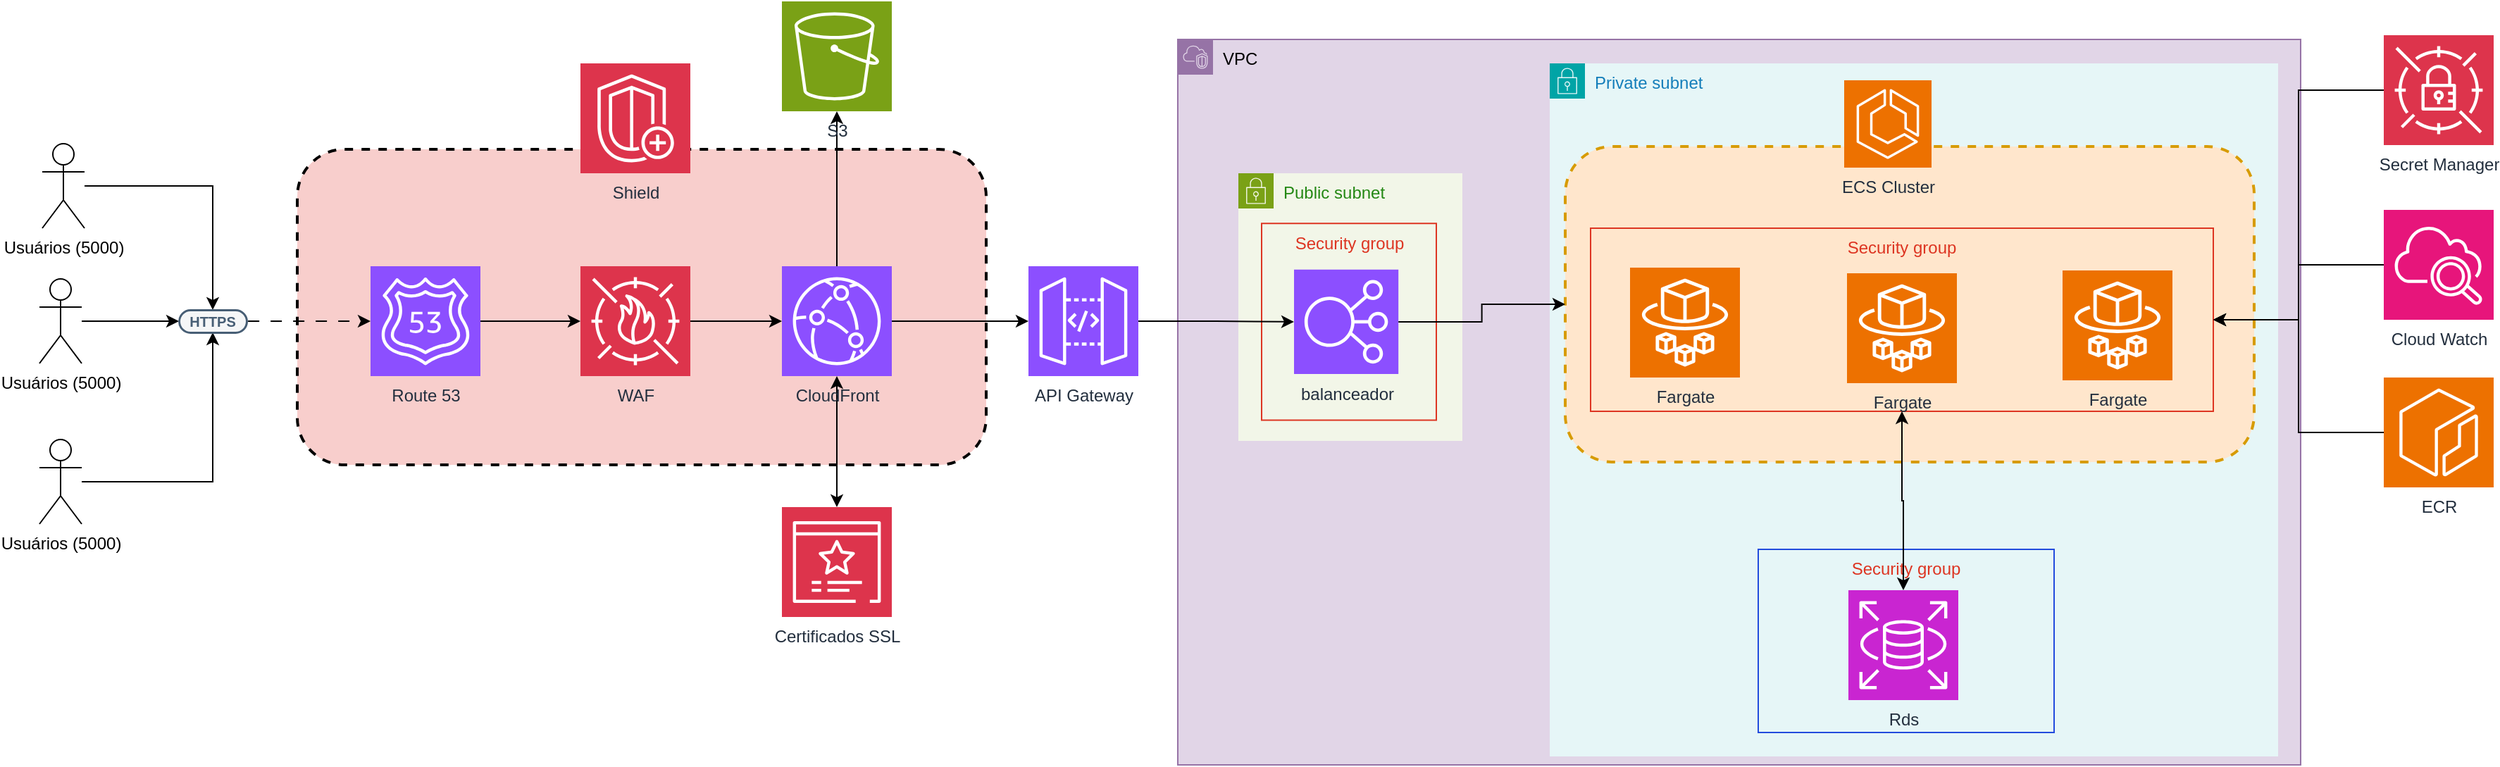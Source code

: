 <mxfile version="28.1.1" pages="3">
  <diagram name="Fargate" id="C5R2aW-K7-g3-fC_8l-E">
    <mxGraphModel dx="2276" dy="789" grid="0" gridSize="10" guides="1" tooltips="1" connect="1" arrows="1" fold="1" page="1" pageScale="1" pageWidth="850" pageHeight="1100" math="0" shadow="0">
      <root>
        <mxCell id="0" />
        <mxCell id="1" parent="0" />
        <mxCell id="K9lSgeSPEg8-Z8z-QNis-45" value="" style="rounded=1;whiteSpace=wrap;html=1;strokeColor=#000000;dashed=1;fillColor=#f8cecc;strokeWidth=2;" vertex="1" parent="1">
          <mxGeometry x="-528" y="310" width="489" height="224" as="geometry" />
        </mxCell>
        <mxCell id="K9lSgeSPEg8-Z8z-QNis-55" style="edgeStyle=orthogonalEdgeStyle;rounded=0;orthogonalLoop=1;jettySize=auto;html=1;" edge="1" parent="1" source="2" target="K9lSgeSPEg8-Z8z-QNis-53">
          <mxGeometry relative="1" as="geometry" />
        </mxCell>
        <mxCell id="2" value="Usuários (5000)" style="shape=umlActor;verticalLabelPosition=bottom;verticalAlign=top;html=1;outlineConnect=0;" parent="1" vertex="1">
          <mxGeometry x="-711" y="402" width="30" height="60" as="geometry" />
        </mxCell>
        <mxCell id="K9lSgeSPEg8-Z8z-QNis-39" style="edgeStyle=orthogonalEdgeStyle;rounded=0;orthogonalLoop=1;jettySize=auto;html=1;" edge="1" parent="1" source="K9lSgeSPEg8-Z8z-QNis-30" target="K9lSgeSPEg8-Z8z-QNis-38">
          <mxGeometry relative="1" as="geometry" />
        </mxCell>
        <mxCell id="K9lSgeSPEg8-Z8z-QNis-30" value="WAF&lt;div&gt;&lt;br&gt;&lt;/div&gt;" style="sketch=0;points=[[0,0,0],[0.25,0,0],[0.5,0,0],[0.75,0,0],[1,0,0],[0,1,0],[0.25,1,0],[0.5,1,0],[0.75,1,0],[1,1,0],[0,0.25,0],[0,0.5,0],[0,0.75,0],[1,0.25,0],[1,0.5,0],[1,0.75,0]];outlineConnect=0;fontColor=#232F3E;fillColor=#DD344C;strokeColor=#ffffff;dashed=0;verticalLabelPosition=bottom;verticalAlign=top;align=center;html=1;fontSize=12;fontStyle=0;aspect=fixed;shape=mxgraph.aws4.resourceIcon;resIcon=mxgraph.aws4.waf;" vertex="1" parent="1">
          <mxGeometry x="-327" y="393" width="78" height="78" as="geometry" />
        </mxCell>
        <mxCell id="K9lSgeSPEg8-Z8z-QNis-56" style="edgeStyle=orthogonalEdgeStyle;rounded=0;orthogonalLoop=1;jettySize=auto;html=1;entryX=0.5;entryY=0;entryDx=0;entryDy=0;" edge="1" parent="1" source="K9lSgeSPEg8-Z8z-QNis-33" target="K9lSgeSPEg8-Z8z-QNis-53">
          <mxGeometry relative="1" as="geometry" />
        </mxCell>
        <mxCell id="K9lSgeSPEg8-Z8z-QNis-33" value="Usuários (5000)" style="shape=umlActor;verticalLabelPosition=bottom;verticalAlign=top;html=1;outlineConnect=0;" vertex="1" parent="1">
          <mxGeometry x="-709" y="306" width="30" height="60" as="geometry" />
        </mxCell>
        <mxCell id="K9lSgeSPEg8-Z8z-QNis-57" style="edgeStyle=orthogonalEdgeStyle;rounded=0;orthogonalLoop=1;jettySize=auto;html=1;" edge="1" parent="1" source="K9lSgeSPEg8-Z8z-QNis-34" target="K9lSgeSPEg8-Z8z-QNis-53">
          <mxGeometry relative="1" as="geometry" />
        </mxCell>
        <mxCell id="K9lSgeSPEg8-Z8z-QNis-34" value="Usuários (5000)" style="shape=umlActor;verticalLabelPosition=bottom;verticalAlign=top;html=1;outlineConnect=0;" vertex="1" parent="1">
          <mxGeometry x="-711" y="516" width="30" height="60" as="geometry" />
        </mxCell>
        <mxCell id="K9lSgeSPEg8-Z8z-QNis-61" style="edgeStyle=orthogonalEdgeStyle;rounded=0;orthogonalLoop=1;jettySize=auto;html=1;startArrow=classic;startFill=1;" edge="1" parent="1" source="K9lSgeSPEg8-Z8z-QNis-38" target="K9lSgeSPEg8-Z8z-QNis-60">
          <mxGeometry relative="1" as="geometry" />
        </mxCell>
        <mxCell id="K9lSgeSPEg8-Z8z-QNis-63" style="edgeStyle=orthogonalEdgeStyle;rounded=0;orthogonalLoop=1;jettySize=auto;html=1;startArrow=none;startFill=0;" edge="1" parent="1" source="K9lSgeSPEg8-Z8z-QNis-38" target="K9lSgeSPEg8-Z8z-QNis-62">
          <mxGeometry relative="1" as="geometry" />
        </mxCell>
        <mxCell id="K9lSgeSPEg8-Z8z-QNis-38" value="CloudFront&lt;div&gt;&lt;br&gt;&lt;/div&gt;" style="sketch=0;points=[[0,0,0],[0.25,0,0],[0.5,0,0],[0.75,0,0],[1,0,0],[0,1,0],[0.25,1,0],[0.5,1,0],[0.75,1,0],[1,1,0],[0,0.25,0],[0,0.5,0],[0,0.75,0],[1,0.25,0],[1,0.5,0],[1,0.75,0]];outlineConnect=0;fontColor=#232F3E;fillColor=#8C4FFF;strokeColor=#ffffff;dashed=0;verticalLabelPosition=bottom;verticalAlign=top;align=center;html=1;fontSize=12;fontStyle=0;aspect=fixed;shape=mxgraph.aws4.resourceIcon;resIcon=mxgraph.aws4.cloudfront;" vertex="1" parent="1">
          <mxGeometry x="-184" y="393" width="78" height="78" as="geometry" />
        </mxCell>
        <mxCell id="K9lSgeSPEg8-Z8z-QNis-40" value="VPC" style="points=[[0,0],[0.25,0],[0.5,0],[0.75,0],[1,0],[1,0.25],[1,0.5],[1,0.75],[1,1],[0.75,1],[0.5,1],[0.25,1],[0,1],[0,0.75],[0,0.5],[0,0.25]];outlineConnect=0;html=1;whiteSpace=wrap;fontSize=12;fontStyle=0;container=1;pointerEvents=0;collapsible=0;recursiveResize=0;shape=mxgraph.aws4.group;grIcon=mxgraph.aws4.group_vpc2;strokeColor=#9673a6;fillColor=#e1d5e7;verticalAlign=top;align=left;spacingLeft=30;dashed=0;" vertex="1" parent="1">
          <mxGeometry x="97" y="232" width="797" height="515" as="geometry" />
        </mxCell>
        <mxCell id="K9lSgeSPEg8-Z8z-QNis-70" value="Private subnet" style="points=[[0,0],[0.25,0],[0.5,0],[0.75,0],[1,0],[1,0.25],[1,0.5],[1,0.75],[1,1],[0.75,1],[0.5,1],[0.25,1],[0,1],[0,0.75],[0,0.5],[0,0.25]];outlineConnect=0;gradientColor=none;html=1;whiteSpace=wrap;fontSize=12;fontStyle=0;container=1;pointerEvents=0;collapsible=0;recursiveResize=0;shape=mxgraph.aws4.group;grIcon=mxgraph.aws4.group_security_group;grStroke=0;strokeColor=#00A4A6;fillColor=#E6F6F7;verticalAlign=top;align=left;spacingLeft=30;fontColor=#147EBA;dashed=0;" vertex="1" parent="K9lSgeSPEg8-Z8z-QNis-40">
          <mxGeometry x="264" y="17" width="517" height="492" as="geometry" />
        </mxCell>
        <mxCell id="K9lSgeSPEg8-Z8z-QNis-73" value="" style="rounded=1;whiteSpace=wrap;html=1;strokeColor=#d79b00;dashed=1;fillColor=#ffe6cc;strokeWidth=2;" vertex="1" parent="K9lSgeSPEg8-Z8z-QNis-70">
          <mxGeometry x="11" y="59.0" width="489" height="224" as="geometry" />
        </mxCell>
        <mxCell id="K9lSgeSPEg8-Z8z-QNis-74" value="ECS Cluster" style="sketch=0;points=[[0,0,0],[0.25,0,0],[0.5,0,0],[0.75,0,0],[1,0,0],[0,1,0],[0.25,1,0],[0.5,1,0],[0.75,1,0],[1,1,0],[0,0.25,0],[0,0.5,0],[0,0.75,0],[1,0.25,0],[1,0.5,0],[1,0.75,0]];outlineConnect=0;fontColor=#232F3E;fillColor=#ED7100;strokeColor=#ffffff;dashed=0;verticalLabelPosition=bottom;verticalAlign=top;align=center;html=1;fontSize=12;fontStyle=0;aspect=fixed;shape=mxgraph.aws4.resourceIcon;resIcon=mxgraph.aws4.ecs;" vertex="1" parent="K9lSgeSPEg8-Z8z-QNis-70">
          <mxGeometry x="209" y="12" width="62" height="62" as="geometry" />
        </mxCell>
        <mxCell id="K9lSgeSPEg8-Z8z-QNis-75" value="Security group" style="fillColor=none;strokeColor=#DD3522;verticalAlign=top;fontStyle=0;fontColor=#DD3522;whiteSpace=wrap;html=1;" vertex="1" parent="K9lSgeSPEg8-Z8z-QNis-70">
          <mxGeometry x="29" y="117" width="442" height="130" as="geometry" />
        </mxCell>
        <mxCell id="K9lSgeSPEg8-Z8z-QNis-76" value="Fargate" style="sketch=0;points=[[0,0,0],[0.25,0,0],[0.5,0,0],[0.75,0,0],[1,0,0],[0,1,0],[0.25,1,0],[0.5,1,0],[0.75,1,0],[1,1,0],[0,0.25,0],[0,0.5,0],[0,0.75,0],[1,0.25,0],[1,0.5,0],[1,0.75,0]];outlineConnect=0;fontColor=#232F3E;fillColor=#ED7100;strokeColor=#ffffff;dashed=0;verticalLabelPosition=bottom;verticalAlign=top;align=center;html=1;fontSize=12;fontStyle=0;aspect=fixed;shape=mxgraph.aws4.resourceIcon;resIcon=mxgraph.aws4.fargate;" vertex="1" parent="K9lSgeSPEg8-Z8z-QNis-70">
          <mxGeometry x="57" y="145" width="78" height="78" as="geometry" />
        </mxCell>
        <mxCell id="K9lSgeSPEg8-Z8z-QNis-77" value="Fargate" style="sketch=0;points=[[0,0,0],[0.25,0,0],[0.5,0,0],[0.75,0,0],[1,0,0],[0,1,0],[0.25,1,0],[0.5,1,0],[0.75,1,0],[1,1,0],[0,0.25,0],[0,0.5,0],[0,0.75,0],[1,0.25,0],[1,0.5,0],[1,0.75,0]];outlineConnect=0;fontColor=#232F3E;fillColor=#ED7100;strokeColor=#ffffff;dashed=0;verticalLabelPosition=bottom;verticalAlign=top;align=center;html=1;fontSize=12;fontStyle=0;aspect=fixed;shape=mxgraph.aws4.resourceIcon;resIcon=mxgraph.aws4.fargate;" vertex="1" parent="K9lSgeSPEg8-Z8z-QNis-70">
          <mxGeometry x="211" y="149" width="78" height="78" as="geometry" />
        </mxCell>
        <mxCell id="K9lSgeSPEg8-Z8z-QNis-78" value="Fargate" style="sketch=0;points=[[0,0,0],[0.25,0,0],[0.5,0,0],[0.75,0,0],[1,0,0],[0,1,0],[0.25,1,0],[0.5,1,0],[0.75,1,0],[1,1,0],[0,0.25,0],[0,0.5,0],[0,0.75,0],[1,0.25,0],[1,0.5,0],[1,0.75,0]];outlineConnect=0;fontColor=#232F3E;fillColor=#ED7100;strokeColor=#ffffff;dashed=0;verticalLabelPosition=bottom;verticalAlign=top;align=center;html=1;fontSize=12;fontStyle=0;aspect=fixed;shape=mxgraph.aws4.resourceIcon;resIcon=mxgraph.aws4.fargate;" vertex="1" parent="K9lSgeSPEg8-Z8z-QNis-70">
          <mxGeometry x="364" y="147" width="78" height="78" as="geometry" />
        </mxCell>
        <mxCell id="K9lSgeSPEg8-Z8z-QNis-81" value="" style="group" vertex="1" connectable="0" parent="K9lSgeSPEg8-Z8z-QNis-40">
          <mxGeometry x="43" y="95" width="159" height="190" as="geometry" />
        </mxCell>
        <mxCell id="K9lSgeSPEg8-Z8z-QNis-69" value="Public subnet" style="points=[[0,0],[0.25,0],[0.5,0],[0.75,0],[1,0],[1,0.25],[1,0.5],[1,0.75],[1,1],[0.75,1],[0.5,1],[0.25,1],[0,1],[0,0.75],[0,0.5],[0,0.25]];outlineConnect=0;gradientColor=none;html=1;whiteSpace=wrap;fontSize=12;fontStyle=0;container=1;pointerEvents=0;collapsible=0;recursiveResize=0;shape=mxgraph.aws4.group;grIcon=mxgraph.aws4.group_security_group;grStroke=0;strokeColor=#7AA116;fillColor=#F2F6E8;verticalAlign=top;align=left;spacingLeft=30;fontColor=#248814;dashed=0;" vertex="1" parent="K9lSgeSPEg8-Z8z-QNis-81">
          <mxGeometry width="159" height="190" as="geometry" />
        </mxCell>
        <mxCell id="K9lSgeSPEg8-Z8z-QNis-68" value="Security group" style="fillColor=none;strokeColor=#DD3522;verticalAlign=top;fontStyle=0;fontColor=#DD3522;whiteSpace=wrap;html=1;" vertex="1" parent="K9lSgeSPEg8-Z8z-QNis-81">
          <mxGeometry x="16.5" y="35.625" width="124" height="139.65" as="geometry" />
        </mxCell>
        <mxCell id="K9lSgeSPEg8-Z8z-QNis-66" value="balanceador" style="sketch=0;points=[[0,0,0],[0.25,0,0],[0.5,0,0],[0.75,0,0],[1,0,0],[0,1,0],[0.25,1,0],[0.5,1,0],[0.75,1,0],[1,1,0],[0,0.25,0],[0,0.5,0],[0,0.75,0],[1,0.25,0],[1,0.5,0],[1,0.75,0]];outlineConnect=0;fontColor=#232F3E;fillColor=#8C4FFF;strokeColor=#ffffff;dashed=0;verticalLabelPosition=bottom;verticalAlign=top;align=center;html=1;fontSize=12;fontStyle=0;aspect=fixed;shape=mxgraph.aws4.resourceIcon;resIcon=mxgraph.aws4.elastic_load_balancing;" vertex="1" parent="K9lSgeSPEg8-Z8z-QNis-81">
          <mxGeometry x="39.5" y="68.4" width="74.1" height="74.1" as="geometry" />
        </mxCell>
        <mxCell id="K9lSgeSPEg8-Z8z-QNis-86" value="" style="group" vertex="1" connectable="0" parent="K9lSgeSPEg8-Z8z-QNis-40">
          <mxGeometry x="412" y="362" width="210" height="130" as="geometry" />
        </mxCell>
        <mxCell id="K9lSgeSPEg8-Z8z-QNis-82" value="Security group" style="fillColor=none;strokeColor=light-dark(#224bdd, #ff8575);verticalAlign=top;fontStyle=0;fontColor=#DD3522;whiteSpace=wrap;html=1;" vertex="1" parent="K9lSgeSPEg8-Z8z-QNis-86">
          <mxGeometry width="210" height="130" as="geometry" />
        </mxCell>
        <mxCell id="K9lSgeSPEg8-Z8z-QNis-83" value="Rds&lt;div&gt;&lt;br&gt;&lt;/div&gt;" style="sketch=0;points=[[0,0,0],[0.25,0,0],[0.5,0,0],[0.75,0,0],[1,0,0],[0,1,0],[0.25,1,0],[0.5,1,0],[0.75,1,0],[1,1,0],[0,0.25,0],[0,0.5,0],[0,0.75,0],[1,0.25,0],[1,0.5,0],[1,0.75,0]];outlineConnect=0;fontColor=#232F3E;fillColor=#C925D1;strokeColor=#ffffff;dashed=0;verticalLabelPosition=bottom;verticalAlign=top;align=center;html=1;fontSize=12;fontStyle=0;aspect=fixed;shape=mxgraph.aws4.resourceIcon;resIcon=mxgraph.aws4.rds;" vertex="1" parent="K9lSgeSPEg8-Z8z-QNis-86">
          <mxGeometry x="64" y="29" width="78" height="78" as="geometry" />
        </mxCell>
        <mxCell id="K9lSgeSPEg8-Z8z-QNis-94" style="edgeStyle=orthogonalEdgeStyle;rounded=0;orthogonalLoop=1;jettySize=auto;html=1;startArrow=classic;startFill=1;endArrow=none;endFill=0;" edge="1" parent="K9lSgeSPEg8-Z8z-QNis-40" source="K9lSgeSPEg8-Z8z-QNis-73" target="K9lSgeSPEg8-Z8z-QNis-66">
          <mxGeometry relative="1" as="geometry" />
        </mxCell>
        <mxCell id="K9lSgeSPEg8-Z8z-QNis-95" style="edgeStyle=orthogonalEdgeStyle;rounded=0;orthogonalLoop=1;jettySize=auto;html=1;entryX=0.5;entryY=1;entryDx=0;entryDy=0;startArrow=classic;startFill=1;" edge="1" parent="K9lSgeSPEg8-Z8z-QNis-40" source="K9lSgeSPEg8-Z8z-QNis-83" target="K9lSgeSPEg8-Z8z-QNis-75">
          <mxGeometry relative="1" as="geometry" />
        </mxCell>
        <mxCell id="K9lSgeSPEg8-Z8z-QNis-44" value="Shield" style="sketch=0;points=[[0,0,0],[0.25,0,0],[0.5,0,0],[0.75,0,0],[1,0,0],[0,1,0],[0.25,1,0],[0.5,1,0],[0.75,1,0],[1,1,0],[0,0.25,0],[0,0.5,0],[0,0.75,0],[1,0.25,0],[1,0.5,0],[1,0.75,0]];outlineConnect=0;fontColor=#232F3E;fillColor=#DD344C;strokeColor=#ffffff;dashed=0;verticalLabelPosition=bottom;verticalAlign=top;align=center;html=1;fontSize=12;fontStyle=0;aspect=fixed;shape=mxgraph.aws4.resourceIcon;resIcon=mxgraph.aws4.shield;" vertex="1" parent="1">
          <mxGeometry x="-327" y="249" width="78" height="78" as="geometry" />
        </mxCell>
        <mxCell id="K9lSgeSPEg8-Z8z-QNis-59" style="edgeStyle=orthogonalEdgeStyle;rounded=0;orthogonalLoop=1;jettySize=auto;html=1;" edge="1" parent="1" source="K9lSgeSPEg8-Z8z-QNis-46" target="K9lSgeSPEg8-Z8z-QNis-30">
          <mxGeometry relative="1" as="geometry" />
        </mxCell>
        <mxCell id="K9lSgeSPEg8-Z8z-QNis-46" value="Route 53" style="sketch=0;points=[[0,0,0],[0.25,0,0],[0.5,0,0],[0.75,0,0],[1,0,0],[0,1,0],[0.25,1,0],[0.5,1,0],[0.75,1,0],[1,1,0],[0,0.25,0],[0,0.5,0],[0,0.75,0],[1,0.25,0],[1,0.5,0],[1,0.75,0]];outlineConnect=0;fontColor=#232F3E;fillColor=#8C4FFF;strokeColor=#ffffff;dashed=0;verticalLabelPosition=bottom;verticalAlign=top;align=center;html=1;fontSize=12;fontStyle=0;aspect=fixed;shape=mxgraph.aws4.resourceIcon;resIcon=mxgraph.aws4.route_53;" vertex="1" parent="1">
          <mxGeometry x="-476" y="393" width="78" height="78" as="geometry" />
        </mxCell>
        <mxCell id="K9lSgeSPEg8-Z8z-QNis-58" style="edgeStyle=orthogonalEdgeStyle;rounded=0;orthogonalLoop=1;jettySize=auto;html=1;flowAnimation=1;" edge="1" parent="1" source="K9lSgeSPEg8-Z8z-QNis-53" target="K9lSgeSPEg8-Z8z-QNis-46">
          <mxGeometry relative="1" as="geometry" />
        </mxCell>
        <mxCell id="K9lSgeSPEg8-Z8z-QNis-53" value="HTTPS" style="rounded=1;whiteSpace=wrap;html=1;arcSize=50;strokeColor=#475E75;fillColor=#F5F6F7;strokeWidth=1.5;fontColor=#475E75;fontStyle=1;fontSize=10;" vertex="1" parent="1">
          <mxGeometry x="-612" y="424" width="48" height="16" as="geometry" />
        </mxCell>
        <mxCell id="K9lSgeSPEg8-Z8z-QNis-60" value="Certificados SSL" style="sketch=0;points=[[0,0,0],[0.25,0,0],[0.5,0,0],[0.75,0,0],[1,0,0],[0,1,0],[0.25,1,0],[0.5,1,0],[0.75,1,0],[1,1,0],[0,0.25,0],[0,0.5,0],[0,0.75,0],[1,0.25,0],[1,0.5,0],[1,0.75,0]];outlineConnect=0;fontColor=#232F3E;fillColor=#DD344C;strokeColor=#ffffff;dashed=0;verticalLabelPosition=bottom;verticalAlign=top;align=center;html=1;fontSize=12;fontStyle=0;aspect=fixed;shape=mxgraph.aws4.resourceIcon;resIcon=mxgraph.aws4.certificate_manager_3;" vertex="1" parent="1">
          <mxGeometry x="-184" y="564" width="78" height="78" as="geometry" />
        </mxCell>
        <mxCell id="K9lSgeSPEg8-Z8z-QNis-62" value="S3" style="sketch=0;points=[[0,0,0],[0.25,0,0],[0.5,0,0],[0.75,0,0],[1,0,0],[0,1,0],[0.25,1,0],[0.5,1,0],[0.75,1,0],[1,1,0],[0,0.25,0],[0,0.5,0],[0,0.75,0],[1,0.25,0],[1,0.5,0],[1,0.75,0]];outlineConnect=0;fontColor=#232F3E;fillColor=#7AA116;strokeColor=#ffffff;dashed=0;verticalLabelPosition=bottom;verticalAlign=top;align=center;html=1;fontSize=12;fontStyle=0;aspect=fixed;shape=mxgraph.aws4.resourceIcon;resIcon=mxgraph.aws4.s3;" vertex="1" parent="1">
          <mxGeometry x="-184" y="205" width="78" height="78" as="geometry" />
        </mxCell>
        <mxCell id="K9lSgeSPEg8-Z8z-QNis-90" style="edgeStyle=orthogonalEdgeStyle;rounded=0;orthogonalLoop=1;jettySize=auto;html=1;" edge="1" parent="1" source="K9lSgeSPEg8-Z8z-QNis-79" target="K9lSgeSPEg8-Z8z-QNis-75">
          <mxGeometry relative="1" as="geometry" />
        </mxCell>
        <mxCell id="K9lSgeSPEg8-Z8z-QNis-79" value="Cloud Watch" style="sketch=0;points=[[0,0,0],[0.25,0,0],[0.5,0,0],[0.75,0,0],[1,0,0],[0,1,0],[0.25,1,0],[0.5,1,0],[0.75,1,0],[1,1,0],[0,0.25,0],[0,0.5,0],[0,0.75,0],[1,0.25,0],[1,0.5,0],[1,0.75,0]];points=[[0,0,0],[0.25,0,0],[0.5,0,0],[0.75,0,0],[1,0,0],[0,1,0],[0.25,1,0],[0.5,1,0],[0.75,1,0],[1,1,0],[0,0.25,0],[0,0.5,0],[0,0.75,0],[1,0.25,0],[1,0.5,0],[1,0.75,0]];outlineConnect=0;fontColor=#232F3E;fillColor=#E7157B;strokeColor=#ffffff;dashed=0;verticalLabelPosition=bottom;verticalAlign=top;align=center;html=1;fontSize=12;fontStyle=0;aspect=fixed;shape=mxgraph.aws4.resourceIcon;resIcon=mxgraph.aws4.cloudwatch_2;" vertex="1" parent="1">
          <mxGeometry x="953" y="353" width="78" height="78" as="geometry" />
        </mxCell>
        <mxCell id="K9lSgeSPEg8-Z8z-QNis-42" style="edgeStyle=orthogonalEdgeStyle;rounded=0;orthogonalLoop=1;jettySize=auto;html=1;" edge="1" parent="1" source="K9lSgeSPEg8-Z8z-QNis-38" target="K9lSgeSPEg8-Z8z-QNis-92">
          <mxGeometry relative="1" as="geometry">
            <mxPoint x="-25" y="432" as="targetPoint" />
          </mxGeometry>
        </mxCell>
        <mxCell id="K9lSgeSPEg8-Z8z-QNis-91" style="edgeStyle=orthogonalEdgeStyle;rounded=0;orthogonalLoop=1;jettySize=auto;html=1;entryX=1;entryY=0.5;entryDx=0;entryDy=0;" edge="1" parent="1" source="K9lSgeSPEg8-Z8z-QNis-87" target="K9lSgeSPEg8-Z8z-QNis-75">
          <mxGeometry relative="1" as="geometry" />
        </mxCell>
        <mxCell id="K9lSgeSPEg8-Z8z-QNis-87" value="Secret Manager" style="sketch=0;points=[[0,0,0],[0.25,0,0],[0.5,0,0],[0.75,0,0],[1,0,0],[0,1,0],[0.25,1,0],[0.5,1,0],[0.75,1,0],[1,1,0],[0,0.25,0],[0,0.5,0],[0,0.75,0],[1,0.25,0],[1,0.5,0],[1,0.75,0]];outlineConnect=0;fontColor=#232F3E;fillColor=#DD344C;strokeColor=#ffffff;dashed=0;verticalLabelPosition=bottom;verticalAlign=top;align=center;html=1;fontSize=12;fontStyle=0;aspect=fixed;shape=mxgraph.aws4.resourceIcon;resIcon=mxgraph.aws4.secrets_manager;" vertex="1" parent="1">
          <mxGeometry x="953" y="229" width="78" height="78" as="geometry" />
        </mxCell>
        <mxCell id="K9lSgeSPEg8-Z8z-QNis-89" style="edgeStyle=orthogonalEdgeStyle;rounded=0;orthogonalLoop=1;jettySize=auto;html=1;" edge="1" parent="1" source="K9lSgeSPEg8-Z8z-QNis-88" target="K9lSgeSPEg8-Z8z-QNis-75">
          <mxGeometry relative="1" as="geometry" />
        </mxCell>
        <mxCell id="K9lSgeSPEg8-Z8z-QNis-88" value="ECR" style="sketch=0;points=[[0,0,0],[0.25,0,0],[0.5,0,0],[0.75,0,0],[1,0,0],[0,1,0],[0.25,1,0],[0.5,1,0],[0.75,1,0],[1,1,0],[0,0.25,0],[0,0.5,0],[0,0.75,0],[1,0.25,0],[1,0.5,0],[1,0.75,0]];outlineConnect=0;fontColor=#232F3E;fillColor=#ED7100;strokeColor=#ffffff;dashed=0;verticalLabelPosition=bottom;verticalAlign=top;align=center;html=1;fontSize=12;fontStyle=0;aspect=fixed;shape=mxgraph.aws4.resourceIcon;resIcon=mxgraph.aws4.ecr;" vertex="1" parent="1">
          <mxGeometry x="953" y="472" width="78" height="78" as="geometry" />
        </mxCell>
        <mxCell id="K9lSgeSPEg8-Z8z-QNis-93" style="edgeStyle=orthogonalEdgeStyle;rounded=0;orthogonalLoop=1;jettySize=auto;html=1;" edge="1" parent="1" source="K9lSgeSPEg8-Z8z-QNis-92" target="K9lSgeSPEg8-Z8z-QNis-66">
          <mxGeometry relative="1" as="geometry" />
        </mxCell>
        <mxCell id="K9lSgeSPEg8-Z8z-QNis-92" value="API Gateway" style="sketch=0;points=[[0,0,0],[0.25,0,0],[0.5,0,0],[0.75,0,0],[1,0,0],[0,1,0],[0.25,1,0],[0.5,1,0],[0.75,1,0],[1,1,0],[0,0.25,0],[0,0.5,0],[0,0.75,0],[1,0.25,0],[1,0.5,0],[1,0.75,0]];outlineConnect=0;fontColor=#232F3E;fillColor=#8C4FFF;strokeColor=#ffffff;dashed=0;verticalLabelPosition=bottom;verticalAlign=top;align=center;html=1;fontSize=12;fontStyle=0;aspect=fixed;shape=mxgraph.aws4.resourceIcon;resIcon=mxgraph.aws4.api_gateway;" vertex="1" parent="1">
          <mxGeometry x="-9" y="393" width="78" height="78" as="geometry" />
        </mxCell>
      </root>
    </mxGraphModel>
  </diagram>
  <diagram id="idBauFiBh5L_VjmQE-Ux" name="Page-2">
    <mxGraphModel dx="2037" dy="1127" grid="0" gridSize="10" guides="1" tooltips="1" connect="1" arrows="1" fold="1" page="1" pageScale="1" pageWidth="827" pageHeight="1169" math="0" shadow="0">
      <root>
        <mxCell id="0" />
        <mxCell id="1" parent="0" />
        <mxCell id="k0p_mZ9nF4dGT-8sDovx-1" value="" style="rounded=1;whiteSpace=wrap;html=1;strokeColor=#000000;dashed=1;fillColor=#f8cecc;strokeWidth=2;" vertex="1" parent="1">
          <mxGeometry x="278" y="409" width="489" height="224" as="geometry" />
        </mxCell>
        <mxCell id="k0p_mZ9nF4dGT-8sDovx-2" style="edgeStyle=orthogonalEdgeStyle;rounded=0;orthogonalLoop=1;jettySize=auto;html=1;" edge="1" parent="1" source="k0p_mZ9nF4dGT-8sDovx-3" target="k0p_mZ9nF4dGT-8sDovx-17">
          <mxGeometry relative="1" as="geometry" />
        </mxCell>
        <mxCell id="k0p_mZ9nF4dGT-8sDovx-3" value="Usuários (5000)" style="shape=umlActor;verticalLabelPosition=bottom;verticalAlign=top;html=1;outlineConnect=0;" vertex="1" parent="1">
          <mxGeometry x="95" y="501" width="30" height="60" as="geometry" />
        </mxCell>
        <mxCell id="k0p_mZ9nF4dGT-8sDovx-4" style="edgeStyle=orthogonalEdgeStyle;rounded=0;orthogonalLoop=1;jettySize=auto;html=1;" edge="1" parent="1" source="k0p_mZ9nF4dGT-8sDovx-5" target="k0p_mZ9nF4dGT-8sDovx-12">
          <mxGeometry relative="1" as="geometry" />
        </mxCell>
        <mxCell id="k0p_mZ9nF4dGT-8sDovx-5" value="WAF&lt;div&gt;&lt;br&gt;&lt;/div&gt;" style="sketch=0;points=[[0,0,0],[0.25,0,0],[0.5,0,0],[0.75,0,0],[1,0,0],[0,1,0],[0.25,1,0],[0.5,1,0],[0.75,1,0],[1,1,0],[0,0.25,0],[0,0.5,0],[0,0.75,0],[1,0.25,0],[1,0.5,0],[1,0.75,0]];outlineConnect=0;fontColor=#232F3E;fillColor=#DD344C;strokeColor=#ffffff;dashed=0;verticalLabelPosition=bottom;verticalAlign=top;align=center;html=1;fontSize=12;fontStyle=0;aspect=fixed;shape=mxgraph.aws4.resourceIcon;resIcon=mxgraph.aws4.waf;" vertex="1" parent="1">
          <mxGeometry x="479" y="492" width="78" height="78" as="geometry" />
        </mxCell>
        <mxCell id="k0p_mZ9nF4dGT-8sDovx-6" style="edgeStyle=orthogonalEdgeStyle;rounded=0;orthogonalLoop=1;jettySize=auto;html=1;entryX=0.5;entryY=0;entryDx=0;entryDy=0;" edge="1" parent="1" source="k0p_mZ9nF4dGT-8sDovx-7" target="k0p_mZ9nF4dGT-8sDovx-17">
          <mxGeometry relative="1" as="geometry" />
        </mxCell>
        <mxCell id="k0p_mZ9nF4dGT-8sDovx-7" value="Usuários (5000)" style="shape=umlActor;verticalLabelPosition=bottom;verticalAlign=top;html=1;outlineConnect=0;" vertex="1" parent="1">
          <mxGeometry x="97" y="405" width="30" height="60" as="geometry" />
        </mxCell>
        <mxCell id="k0p_mZ9nF4dGT-8sDovx-8" style="edgeStyle=orthogonalEdgeStyle;rounded=0;orthogonalLoop=1;jettySize=auto;html=1;" edge="1" parent="1" source="k0p_mZ9nF4dGT-8sDovx-9" target="k0p_mZ9nF4dGT-8sDovx-17">
          <mxGeometry relative="1" as="geometry" />
        </mxCell>
        <mxCell id="k0p_mZ9nF4dGT-8sDovx-9" value="Usuários (5000)" style="shape=umlActor;verticalLabelPosition=bottom;verticalAlign=top;html=1;outlineConnect=0;" vertex="1" parent="1">
          <mxGeometry x="95" y="615" width="30" height="60" as="geometry" />
        </mxCell>
        <mxCell id="k0p_mZ9nF4dGT-8sDovx-10" style="edgeStyle=orthogonalEdgeStyle;rounded=0;orthogonalLoop=1;jettySize=auto;html=1;startArrow=classic;startFill=1;" edge="1" parent="1" source="k0p_mZ9nF4dGT-8sDovx-12" target="k0p_mZ9nF4dGT-8sDovx-18">
          <mxGeometry relative="1" as="geometry" />
        </mxCell>
        <mxCell id="k0p_mZ9nF4dGT-8sDovx-11" style="edgeStyle=orthogonalEdgeStyle;rounded=0;orthogonalLoop=1;jettySize=auto;html=1;startArrow=none;startFill=0;" edge="1" parent="1" source="k0p_mZ9nF4dGT-8sDovx-12" target="k0p_mZ9nF4dGT-8sDovx-19">
          <mxGeometry relative="1" as="geometry" />
        </mxCell>
        <mxCell id="k0p_mZ9nF4dGT-8sDovx-12" value="CloudFront&lt;div&gt;&lt;br&gt;&lt;/div&gt;" style="sketch=0;points=[[0,0,0],[0.25,0,0],[0.5,0,0],[0.75,0,0],[1,0,0],[0,1,0],[0.25,1,0],[0.5,1,0],[0.75,1,0],[1,1,0],[0,0.25,0],[0,0.5,0],[0,0.75,0],[1,0.25,0],[1,0.5,0],[1,0.75,0]];outlineConnect=0;fontColor=#232F3E;fillColor=#8C4FFF;strokeColor=#ffffff;dashed=0;verticalLabelPosition=bottom;verticalAlign=top;align=center;html=1;fontSize=12;fontStyle=0;aspect=fixed;shape=mxgraph.aws4.resourceIcon;resIcon=mxgraph.aws4.cloudfront;" vertex="1" parent="1">
          <mxGeometry x="622" y="492" width="78" height="78" as="geometry" />
        </mxCell>
        <mxCell id="k0p_mZ9nF4dGT-8sDovx-13" value="Shield" style="sketch=0;points=[[0,0,0],[0.25,0,0],[0.5,0,0],[0.75,0,0],[1,0,0],[0,1,0],[0.25,1,0],[0.5,1,0],[0.75,1,0],[1,1,0],[0,0.25,0],[0,0.5,0],[0,0.75,0],[1,0.25,0],[1,0.5,0],[1,0.75,0]];outlineConnect=0;fontColor=#232F3E;fillColor=#DD344C;strokeColor=#ffffff;dashed=0;verticalLabelPosition=bottom;verticalAlign=top;align=center;html=1;fontSize=12;fontStyle=0;aspect=fixed;shape=mxgraph.aws4.resourceIcon;resIcon=mxgraph.aws4.shield;" vertex="1" parent="1">
          <mxGeometry x="479" y="348" width="78" height="78" as="geometry" />
        </mxCell>
        <mxCell id="k0p_mZ9nF4dGT-8sDovx-14" style="edgeStyle=orthogonalEdgeStyle;rounded=0;orthogonalLoop=1;jettySize=auto;html=1;" edge="1" parent="1" source="k0p_mZ9nF4dGT-8sDovx-15" target="k0p_mZ9nF4dGT-8sDovx-5">
          <mxGeometry relative="1" as="geometry" />
        </mxCell>
        <mxCell id="k0p_mZ9nF4dGT-8sDovx-15" value="Route 53" style="sketch=0;points=[[0,0,0],[0.25,0,0],[0.5,0,0],[0.75,0,0],[1,0,0],[0,1,0],[0.25,1,0],[0.5,1,0],[0.75,1,0],[1,1,0],[0,0.25,0],[0,0.5,0],[0,0.75,0],[1,0.25,0],[1,0.5,0],[1,0.75,0]];outlineConnect=0;fontColor=#232F3E;fillColor=#8C4FFF;strokeColor=#ffffff;dashed=0;verticalLabelPosition=bottom;verticalAlign=top;align=center;html=1;fontSize=12;fontStyle=0;aspect=fixed;shape=mxgraph.aws4.resourceIcon;resIcon=mxgraph.aws4.route_53;" vertex="1" parent="1">
          <mxGeometry x="330" y="492" width="78" height="78" as="geometry" />
        </mxCell>
        <mxCell id="k0p_mZ9nF4dGT-8sDovx-16" style="edgeStyle=orthogonalEdgeStyle;rounded=0;orthogonalLoop=1;jettySize=auto;html=1;flowAnimation=1;" edge="1" parent="1" source="k0p_mZ9nF4dGT-8sDovx-17" target="k0p_mZ9nF4dGT-8sDovx-15">
          <mxGeometry relative="1" as="geometry" />
        </mxCell>
        <mxCell id="k0p_mZ9nF4dGT-8sDovx-17" value="HTTPS" style="rounded=1;whiteSpace=wrap;html=1;arcSize=50;strokeColor=#475E75;fillColor=#F5F6F7;strokeWidth=1.5;fontColor=#475E75;fontStyle=1;fontSize=10;" vertex="1" parent="1">
          <mxGeometry x="194" y="523" width="48" height="16" as="geometry" />
        </mxCell>
        <mxCell id="k0p_mZ9nF4dGT-8sDovx-18" value="Certificados SSL" style="sketch=0;points=[[0,0,0],[0.25,0,0],[0.5,0,0],[0.75,0,0],[1,0,0],[0,1,0],[0.25,1,0],[0.5,1,0],[0.75,1,0],[1,1,0],[0,0.25,0],[0,0.5,0],[0,0.75,0],[1,0.25,0],[1,0.5,0],[1,0.75,0]];outlineConnect=0;fontColor=#232F3E;fillColor=#DD344C;strokeColor=#ffffff;dashed=0;verticalLabelPosition=bottom;verticalAlign=top;align=center;html=1;fontSize=12;fontStyle=0;aspect=fixed;shape=mxgraph.aws4.resourceIcon;resIcon=mxgraph.aws4.certificate_manager_3;" vertex="1" parent="1">
          <mxGeometry x="622" y="663" width="78" height="78" as="geometry" />
        </mxCell>
        <mxCell id="k0p_mZ9nF4dGT-8sDovx-19" value="S3" style="sketch=0;points=[[0,0,0],[0.25,0,0],[0.5,0,0],[0.75,0,0],[1,0,0],[0,1,0],[0.25,1,0],[0.5,1,0],[0.75,1,0],[1,1,0],[0,0.25,0],[0,0.5,0],[0,0.75,0],[1,0.25,0],[1,0.5,0],[1,0.75,0]];outlineConnect=0;fontColor=#232F3E;fillColor=#7AA116;strokeColor=#ffffff;dashed=0;verticalLabelPosition=bottom;verticalAlign=top;align=center;html=1;fontSize=12;fontStyle=0;aspect=fixed;shape=mxgraph.aws4.resourceIcon;resIcon=mxgraph.aws4.s3;" vertex="1" parent="1">
          <mxGeometry x="622" y="304" width="78" height="78" as="geometry" />
        </mxCell>
        <mxCell id="k0p_mZ9nF4dGT-8sDovx-20" style="edgeStyle=orthogonalEdgeStyle;rounded=0;orthogonalLoop=1;jettySize=auto;html=1;" edge="1" parent="1" source="k0p_mZ9nF4dGT-8sDovx-12" target="k0p_mZ9nF4dGT-8sDovx-21">
          <mxGeometry relative="1" as="geometry">
            <mxPoint x="781" y="531" as="targetPoint" />
          </mxGeometry>
        </mxCell>
        <mxCell id="k0p_mZ9nF4dGT-8sDovx-21" value="API Gateway" style="sketch=0;points=[[0,0,0],[0.25,0,0],[0.5,0,0],[0.75,0,0],[1,0,0],[0,1,0],[0.25,1,0],[0.5,1,0],[0.75,1,0],[1,1,0],[0,0.25,0],[0,0.5,0],[0,0.75,0],[1,0.25,0],[1,0.5,0],[1,0.75,0]];outlineConnect=0;fontColor=#232F3E;fillColor=#8C4FFF;strokeColor=#ffffff;dashed=0;verticalLabelPosition=bottom;verticalAlign=top;align=center;html=1;fontSize=12;fontStyle=0;aspect=fixed;shape=mxgraph.aws4.resourceIcon;resIcon=mxgraph.aws4.api_gateway;" vertex="1" parent="1">
          <mxGeometry x="797" y="492" width="78" height="78" as="geometry" />
        </mxCell>
        <mxCell id="cwoYjqpYNEBYE7-hbdmR-1" value="VPC" style="points=[[0,0],[0.25,0],[0.5,0],[0.75,0],[1,0],[1,0.25],[1,0.5],[1,0.75],[1,1],[0.75,1],[0.5,1],[0.25,1],[0,1],[0,0.75],[0,0.5],[0,0.25]];outlineConnect=0;html=1;whiteSpace=wrap;fontSize=12;fontStyle=0;container=1;pointerEvents=0;collapsible=0;recursiveResize=0;shape=mxgraph.aws4.group;grIcon=mxgraph.aws4.group_vpc2;strokeColor=#9673a6;fillColor=#e1d5e7;verticalAlign=top;align=left;spacingLeft=30;dashed=0;" vertex="1" parent="1">
          <mxGeometry x="935" y="316" width="916" height="515" as="geometry" />
        </mxCell>
        <mxCell id="cwoYjqpYNEBYE7-hbdmR-20" value="us-east-1a" style="sketch=0;outlineConnect=0;gradientColor=none;html=1;whiteSpace=wrap;fontSize=12;fontStyle=0;shape=mxgraph.aws4.group;grIcon=mxgraph.aws4.group_availability_zone;strokeColor=#545B64;fillColor=none;verticalAlign=top;align=left;spacingLeft=30;fontColor=#545B64;dashed=1;" vertex="1" parent="cwoYjqpYNEBYE7-hbdmR-1">
          <mxGeometry x="171" y="23" width="224" height="451" as="geometry" />
        </mxCell>
        <mxCell id="cwoYjqpYNEBYE7-hbdmR-2" value="Private subnet" style="points=[[0,0],[0.25,0],[0.5,0],[0.75,0],[1,0],[1,0.25],[1,0.5],[1,0.75],[1,1],[0.75,1],[0.5,1],[0.25,1],[0,1],[0,0.75],[0,0.5],[0,0.25]];outlineConnect=0;gradientColor=none;html=1;whiteSpace=wrap;fontSize=12;fontStyle=0;container=1;pointerEvents=0;collapsible=0;recursiveResize=0;shape=mxgraph.aws4.group;grIcon=mxgraph.aws4.group_security_group;grStroke=0;strokeColor=#00A4A6;fillColor=#E6F6F7;verticalAlign=top;align=left;spacingLeft=30;fontColor=#147EBA;dashed=0;" vertex="1" parent="cwoYjqpYNEBYE7-hbdmR-1">
          <mxGeometry x="197" y="58" width="177" height="195" as="geometry" />
        </mxCell>
        <mxCell id="cwoYjqpYNEBYE7-hbdmR-21" value="Amazon EC2" style="sketch=0;outlineConnect=0;fontColor=#232F3E;gradientColor=none;strokeColor=#ffffff;fillColor=#232F3E;dashed=0;verticalLabelPosition=middle;verticalAlign=bottom;align=center;html=1;whiteSpace=wrap;fontSize=10;fontStyle=1;spacing=3;shape=mxgraph.aws4.productIcon;prIcon=mxgraph.aws4.ec2;" vertex="1" parent="cwoYjqpYNEBYE7-hbdmR-2">
          <mxGeometry x="46" y="87" width="80" height="100" as="geometry" />
        </mxCell>
        <mxCell id="2GSj_UK96ur6O_hIUL0L-1" style="edgeStyle=orthogonalEdgeStyle;rounded=0;orthogonalLoop=1;jettySize=auto;html=1;" edge="1" parent="cwoYjqpYNEBYE7-hbdmR-1" source="cwoYjqpYNEBYE7-hbdmR-18" target="cwoYjqpYNEBYE7-hbdmR-39">
          <mxGeometry relative="1" as="geometry" />
        </mxCell>
        <mxCell id="cwoYjqpYNEBYE7-hbdmR-18" value="ALB" style="sketch=0;outlineConnect=0;fontColor=#232F3E;gradientColor=none;fillColor=#8C4FFF;strokeColor=none;dashed=0;verticalLabelPosition=bottom;verticalAlign=top;align=center;html=1;fontSize=12;fontStyle=0;aspect=fixed;pointerEvents=1;shape=mxgraph.aws4.application_load_balancer;" vertex="1" parent="cwoYjqpYNEBYE7-hbdmR-1">
          <mxGeometry x="38" y="176" width="78" height="78" as="geometry" />
        </mxCell>
        <mxCell id="cwoYjqpYNEBYE7-hbdmR-22" value="Public subnet" style="points=[[0,0],[0.25,0],[0.5,0],[0.75,0],[1,0],[1,0.25],[1,0.5],[1,0.75],[1,1],[0.75,1],[0.5,1],[0.25,1],[0,1],[0,0.75],[0,0.5],[0,0.25]];outlineConnect=0;gradientColor=none;html=1;whiteSpace=wrap;fontSize=12;fontStyle=0;container=1;pointerEvents=0;collapsible=0;recursiveResize=0;shape=mxgraph.aws4.group;grIcon=mxgraph.aws4.group_security_group;grStroke=0;strokeColor=#7AA116;fillColor=#F2F6E8;verticalAlign=top;align=left;spacingLeft=30;fontColor=#248814;dashed=0;" vertex="1" parent="cwoYjqpYNEBYE7-hbdmR-1">
          <mxGeometry x="197" y="269" width="177" height="174" as="geometry" />
        </mxCell>
        <mxCell id="cwoYjqpYNEBYE7-hbdmR-23" value="" style="sketch=0;outlineConnect=0;fontColor=#232F3E;gradientColor=none;fillColor=#8C4FFF;strokeColor=none;dashed=0;verticalLabelPosition=bottom;verticalAlign=top;align=center;html=1;fontSize=12;fontStyle=0;aspect=fixed;pointerEvents=1;shape=mxgraph.aws4.nat_gateway;" vertex="1" parent="cwoYjqpYNEBYE7-hbdmR-1">
          <mxGeometry x="242" y="324" width="78" height="78" as="geometry" />
        </mxCell>
        <mxCell id="cwoYjqpYNEBYE7-hbdmR-28" value="us-east-1b" style="sketch=0;outlineConnect=0;gradientColor=none;html=1;whiteSpace=wrap;fontSize=12;fontStyle=0;shape=mxgraph.aws4.group;grIcon=mxgraph.aws4.group_availability_zone;strokeColor=#545B64;fillColor=none;verticalAlign=top;align=left;spacingLeft=30;fontColor=#545B64;dashed=1;" vertex="1" parent="cwoYjqpYNEBYE7-hbdmR-1">
          <mxGeometry x="431" y="23" width="224" height="451" as="geometry" />
        </mxCell>
        <mxCell id="cwoYjqpYNEBYE7-hbdmR-29" value="Private subnet" style="points=[[0,0],[0.25,0],[0.5,0],[0.75,0],[1,0],[1,0.25],[1,0.5],[1,0.75],[1,1],[0.75,1],[0.5,1],[0.25,1],[0,1],[0,0.75],[0,0.5],[0,0.25]];outlineConnect=0;gradientColor=none;html=1;whiteSpace=wrap;fontSize=12;fontStyle=0;container=1;pointerEvents=0;collapsible=0;recursiveResize=0;shape=mxgraph.aws4.group;grIcon=mxgraph.aws4.group_security_group;grStroke=0;strokeColor=#00A4A6;fillColor=#E6F6F7;verticalAlign=top;align=left;spacingLeft=30;fontColor=#147EBA;dashed=0;" vertex="1" parent="cwoYjqpYNEBYE7-hbdmR-1">
          <mxGeometry x="441" y="58" width="177" height="195" as="geometry" />
        </mxCell>
        <mxCell id="cwoYjqpYNEBYE7-hbdmR-33" value="us-east-1c" style="sketch=0;outlineConnect=0;gradientColor=none;html=1;whiteSpace=wrap;fontSize=12;fontStyle=0;shape=mxgraph.aws4.group;grIcon=mxgraph.aws4.group_availability_zone;strokeColor=#545B64;fillColor=none;verticalAlign=top;align=left;spacingLeft=30;fontColor=#545B64;dashed=1;" vertex="1" parent="cwoYjqpYNEBYE7-hbdmR-1">
          <mxGeometry x="681" y="23" width="224" height="451" as="geometry" />
        </mxCell>
        <mxCell id="cwoYjqpYNEBYE7-hbdmR-34" value="Private subnet" style="points=[[0,0],[0.25,0],[0.5,0],[0.75,0],[1,0],[1,0.25],[1,0.5],[1,0.75],[1,1],[0.75,1],[0.5,1],[0.25,1],[0,1],[0,0.75],[0,0.5],[0,0.25]];outlineConnect=0;gradientColor=none;html=1;whiteSpace=wrap;fontSize=12;fontStyle=0;container=1;pointerEvents=0;collapsible=0;recursiveResize=0;shape=mxgraph.aws4.group;grIcon=mxgraph.aws4.group_security_group;grStroke=0;strokeColor=#00A4A6;fillColor=#E6F6F7;verticalAlign=top;align=left;spacingLeft=30;fontColor=#147EBA;dashed=0;" vertex="1" parent="cwoYjqpYNEBYE7-hbdmR-1">
          <mxGeometry x="704.5" y="68" width="177" height="195" as="geometry" />
        </mxCell>
        <mxCell id="cwoYjqpYNEBYE7-hbdmR-41" style="edgeStyle=orthogonalEdgeStyle;rounded=0;orthogonalLoop=1;jettySize=auto;html=1;startArrow=classic;startFill=1;" edge="1" parent="cwoYjqpYNEBYE7-hbdmR-1" source="cwoYjqpYNEBYE7-hbdmR-30" target="cwoYjqpYNEBYE7-hbdmR-23">
          <mxGeometry relative="1" as="geometry">
            <Array as="points">
              <mxPoint x="534" y="359" />
            </Array>
          </mxGeometry>
        </mxCell>
        <mxCell id="cwoYjqpYNEBYE7-hbdmR-30" value="Amazon EC2" style="sketch=0;outlineConnect=0;fontColor=#232F3E;gradientColor=none;strokeColor=#ffffff;fillColor=#232F3E;dashed=0;verticalLabelPosition=middle;verticalAlign=bottom;align=center;html=1;whiteSpace=wrap;fontSize=10;fontStyle=1;spacing=3;shape=mxgraph.aws4.productIcon;prIcon=mxgraph.aws4.ec2;" vertex="1" parent="cwoYjqpYNEBYE7-hbdmR-1">
          <mxGeometry x="494" y="145" width="80" height="100" as="geometry" />
        </mxCell>
        <mxCell id="cwoYjqpYNEBYE7-hbdmR-42" style="edgeStyle=orthogonalEdgeStyle;rounded=0;orthogonalLoop=1;jettySize=auto;html=1;startArrow=classic;startFill=1;" edge="1" parent="cwoYjqpYNEBYE7-hbdmR-1" source="cwoYjqpYNEBYE7-hbdmR-35" target="cwoYjqpYNEBYE7-hbdmR-23">
          <mxGeometry relative="1" as="geometry">
            <Array as="points">
              <mxPoint x="798" y="359" />
            </Array>
          </mxGeometry>
        </mxCell>
        <mxCell id="cwoYjqpYNEBYE7-hbdmR-35" value="Amazon EC2" style="sketch=0;outlineConnect=0;fontColor=#232F3E;gradientColor=none;strokeColor=#ffffff;fillColor=#232F3E;dashed=0;verticalLabelPosition=middle;verticalAlign=bottom;align=center;html=1;whiteSpace=wrap;fontSize=10;fontStyle=1;spacing=3;shape=mxgraph.aws4.productIcon;prIcon=mxgraph.aws4.ec2;" vertex="1" parent="cwoYjqpYNEBYE7-hbdmR-1">
          <mxGeometry x="758" y="151" width="80" height="100" as="geometry" />
        </mxCell>
        <mxCell id="cwoYjqpYNEBYE7-hbdmR-39" value="Auto Scaling group" style="points=[[0,0],[0.25,0],[0.5,0],[0.75,0],[1,0],[1,0.25],[1,0.5],[1,0.75],[1,1],[0.75,1],[0.5,1],[0.25,1],[0,1],[0,0.75],[0,0.5],[0,0.25]];outlineConnect=0;gradientColor=none;html=1;whiteSpace=wrap;fontSize=12;fontStyle=0;container=1;pointerEvents=0;collapsible=0;recursiveResize=0;shape=mxgraph.aws4.groupCenter;grIcon=mxgraph.aws4.group_auto_scaling_group;grStroke=1;strokeColor=#D86613;fillColor=none;verticalAlign=top;align=center;fontColor=#D86613;dashed=1;spacingTop=25;" vertex="1" parent="cwoYjqpYNEBYE7-hbdmR-1">
          <mxGeometry x="216" y="90" width="663" height="161" as="geometry" />
        </mxCell>
        <mxCell id="cwoYjqpYNEBYE7-hbdmR-40" style="edgeStyle=orthogonalEdgeStyle;rounded=0;orthogonalLoop=1;jettySize=auto;html=1;startArrow=classic;startFill=1;" edge="1" parent="cwoYjqpYNEBYE7-hbdmR-1" source="cwoYjqpYNEBYE7-hbdmR-21" target="cwoYjqpYNEBYE7-hbdmR-23">
          <mxGeometry relative="1" as="geometry" />
        </mxCell>
        <mxCell id="cwoYjqpYNEBYE7-hbdmR-44" style="edgeStyle=orthogonalEdgeStyle;rounded=0;orthogonalLoop=1;jettySize=auto;html=1;startArrow=classic;startFill=1;" edge="1" parent="cwoYjqpYNEBYE7-hbdmR-1" source="cwoYjqpYNEBYE7-hbdmR-43" target="cwoYjqpYNEBYE7-hbdmR-23">
          <mxGeometry relative="1" as="geometry" />
        </mxCell>
        <mxCell id="cwoYjqpYNEBYE7-hbdmR-43" value="Internet&#xa;gateway" style="sketch=0;outlineConnect=0;fontColor=#232F3E;gradientColor=none;strokeColor=#232F3E;fillColor=#ffffff;dashed=0;verticalLabelPosition=bottom;verticalAlign=top;align=center;html=1;fontSize=12;fontStyle=0;aspect=fixed;shape=mxgraph.aws4.resourceIcon;resIcon=mxgraph.aws4.internet_gateway;" vertex="1" parent="cwoYjqpYNEBYE7-hbdmR-1">
          <mxGeometry x="43" y="333" width="60" height="60" as="geometry" />
        </mxCell>
        <mxCell id="cwoYjqpYNEBYE7-hbdmR-19" style="edgeStyle=orthogonalEdgeStyle;rounded=0;orthogonalLoop=1;jettySize=auto;html=1;" edge="1" parent="1" source="k0p_mZ9nF4dGT-8sDovx-21" target="cwoYjqpYNEBYE7-hbdmR-18">
          <mxGeometry relative="1" as="geometry" />
        </mxCell>
        <mxCell id="cwoYjqpYNEBYE7-hbdmR-45" value="Usuários (5000)" style="shape=umlActor;verticalLabelPosition=bottom;verticalAlign=top;html=1;outlineConnect=0;" vertex="1" parent="1">
          <mxGeometry x="992" y="863" width="30" height="60" as="geometry" />
        </mxCell>
        <mxCell id="cwoYjqpYNEBYE7-hbdmR-46" style="edgeStyle=orthogonalEdgeStyle;rounded=0;orthogonalLoop=1;jettySize=auto;html=1;" edge="1" parent="1" source="cwoYjqpYNEBYE7-hbdmR-43" target="cwoYjqpYNEBYE7-hbdmR-45">
          <mxGeometry relative="1" as="geometry" />
        </mxCell>
      </root>
    </mxGraphModel>
  </diagram>
  <diagram id="hPdQ3j5bBLgajbsmCgf4" name="API hibrida">
    <mxGraphModel dx="2037" dy="1127" grid="0" gridSize="10" guides="1" tooltips="1" connect="1" arrows="1" fold="1" page="1" pageScale="1" pageWidth="827" pageHeight="1169" math="0" shadow="0">
      <root>
        <mxCell id="0" />
        <mxCell id="1" parent="0" />
        <mxCell id="iMMzNlPKdjqQpnY1BU13-1" value="" style="rounded=1;whiteSpace=wrap;html=1;strokeColor=#000000;dashed=1;fillColor=#f8cecc;strokeWidth=2;" vertex="1" parent="1">
          <mxGeometry x="450" y="595" width="489" height="224" as="geometry" />
        </mxCell>
        <mxCell id="iMMzNlPKdjqQpnY1BU13-2" style="edgeStyle=orthogonalEdgeStyle;rounded=0;orthogonalLoop=1;jettySize=auto;html=1;" edge="1" parent="1" source="iMMzNlPKdjqQpnY1BU13-3" target="iMMzNlPKdjqQpnY1BU13-34">
          <mxGeometry relative="1" as="geometry" />
        </mxCell>
        <mxCell id="iMMzNlPKdjqQpnY1BU13-3" value="Usuários (5000)" style="shape=umlActor;verticalLabelPosition=bottom;verticalAlign=top;html=1;outlineConnect=0;" vertex="1" parent="1">
          <mxGeometry x="267" y="687" width="30" height="60" as="geometry" />
        </mxCell>
        <mxCell id="iMMzNlPKdjqQpnY1BU13-4" style="edgeStyle=orthogonalEdgeStyle;rounded=0;orthogonalLoop=1;jettySize=auto;html=1;" edge="1" parent="1" source="iMMzNlPKdjqQpnY1BU13-5" target="iMMzNlPKdjqQpnY1BU13-12">
          <mxGeometry relative="1" as="geometry" />
        </mxCell>
        <mxCell id="iMMzNlPKdjqQpnY1BU13-5" value="WAF&lt;div&gt;&lt;br&gt;&lt;/div&gt;" style="sketch=0;points=[[0,0,0],[0.25,0,0],[0.5,0,0],[0.75,0,0],[1,0,0],[0,1,0],[0.25,1,0],[0.5,1,0],[0.75,1,0],[1,1,0],[0,0.25,0],[0,0.5,0],[0,0.75,0],[1,0.25,0],[1,0.5,0],[1,0.75,0]];outlineConnect=0;fontColor=#232F3E;fillColor=#DD344C;strokeColor=#ffffff;dashed=0;verticalLabelPosition=bottom;verticalAlign=top;align=center;html=1;fontSize=12;fontStyle=0;aspect=fixed;shape=mxgraph.aws4.resourceIcon;resIcon=mxgraph.aws4.waf;" vertex="1" parent="1">
          <mxGeometry x="651" y="678" width="78" height="78" as="geometry" />
        </mxCell>
        <mxCell id="iMMzNlPKdjqQpnY1BU13-6" style="edgeStyle=orthogonalEdgeStyle;rounded=0;orthogonalLoop=1;jettySize=auto;html=1;entryX=0.5;entryY=0;entryDx=0;entryDy=0;" edge="1" parent="1" source="iMMzNlPKdjqQpnY1BU13-7" target="iMMzNlPKdjqQpnY1BU13-34">
          <mxGeometry relative="1" as="geometry" />
        </mxCell>
        <mxCell id="iMMzNlPKdjqQpnY1BU13-7" value="Usuários (5000)" style="shape=umlActor;verticalLabelPosition=bottom;verticalAlign=top;html=1;outlineConnect=0;" vertex="1" parent="1">
          <mxGeometry x="269" y="591" width="30" height="60" as="geometry" />
        </mxCell>
        <mxCell id="iMMzNlPKdjqQpnY1BU13-8" style="edgeStyle=orthogonalEdgeStyle;rounded=0;orthogonalLoop=1;jettySize=auto;html=1;" edge="1" parent="1" source="iMMzNlPKdjqQpnY1BU13-9" target="iMMzNlPKdjqQpnY1BU13-34">
          <mxGeometry relative="1" as="geometry" />
        </mxCell>
        <mxCell id="iMMzNlPKdjqQpnY1BU13-9" value="Usuários (5000)" style="shape=umlActor;verticalLabelPosition=bottom;verticalAlign=top;html=1;outlineConnect=0;" vertex="1" parent="1">
          <mxGeometry x="267" y="801" width="30" height="60" as="geometry" />
        </mxCell>
        <mxCell id="iMMzNlPKdjqQpnY1BU13-10" style="edgeStyle=orthogonalEdgeStyle;rounded=0;orthogonalLoop=1;jettySize=auto;html=1;startArrow=classic;startFill=1;" edge="1" parent="1" source="iMMzNlPKdjqQpnY1BU13-12" target="iMMzNlPKdjqQpnY1BU13-35">
          <mxGeometry relative="1" as="geometry" />
        </mxCell>
        <mxCell id="iMMzNlPKdjqQpnY1BU13-11" style="edgeStyle=orthogonalEdgeStyle;rounded=0;orthogonalLoop=1;jettySize=auto;html=1;startArrow=none;startFill=0;" edge="1" parent="1" source="iMMzNlPKdjqQpnY1BU13-12" target="iMMzNlPKdjqQpnY1BU13-36">
          <mxGeometry relative="1" as="geometry" />
        </mxCell>
        <mxCell id="iMMzNlPKdjqQpnY1BU13-12" value="CloudFront&lt;div&gt;&lt;br&gt;&lt;/div&gt;" style="sketch=0;points=[[0,0,0],[0.25,0,0],[0.5,0,0],[0.75,0,0],[1,0,0],[0,1,0],[0.25,1,0],[0.5,1,0],[0.75,1,0],[1,1,0],[0,0.25,0],[0,0.5,0],[0,0.75,0],[1,0.25,0],[1,0.5,0],[1,0.75,0]];outlineConnect=0;fontColor=#232F3E;fillColor=#8C4FFF;strokeColor=#ffffff;dashed=0;verticalLabelPosition=bottom;verticalAlign=top;align=center;html=1;fontSize=12;fontStyle=0;aspect=fixed;shape=mxgraph.aws4.resourceIcon;resIcon=mxgraph.aws4.cloudfront;" vertex="1" parent="1">
          <mxGeometry x="794" y="678" width="78" height="78" as="geometry" />
        </mxCell>
        <mxCell id="iMMzNlPKdjqQpnY1BU13-13" value="VPC" style="points=[[0,0],[0.25,0],[0.5,0],[0.75,0],[1,0],[1,0.25],[1,0.5],[1,0.75],[1,1],[0.75,1],[0.5,1],[0.25,1],[0,1],[0,0.75],[0,0.5],[0,0.25]];outlineConnect=0;html=1;whiteSpace=wrap;fontSize=12;fontStyle=0;container=1;pointerEvents=0;collapsible=0;recursiveResize=0;shape=mxgraph.aws4.group;grIcon=mxgraph.aws4.group_vpc2;strokeColor=#9673a6;fillColor=#e1d5e7;verticalAlign=top;align=left;spacingLeft=30;dashed=0;" vertex="1" parent="1">
          <mxGeometry x="1075" y="517" width="955" height="813" as="geometry" />
        </mxCell>
        <mxCell id="iMMzNlPKdjqQpnY1BU13-14" value="Private subnet" style="points=[[0,0],[0.25,0],[0.5,0],[0.75,0],[1,0],[1,0.25],[1,0.5],[1,0.75],[1,1],[0.75,1],[0.5,1],[0.25,1],[0,1],[0,0.75],[0,0.5],[0,0.25]];outlineConnect=0;gradientColor=none;html=1;whiteSpace=wrap;fontSize=12;fontStyle=0;container=1;pointerEvents=0;collapsible=0;recursiveResize=0;shape=mxgraph.aws4.group;grIcon=mxgraph.aws4.group_security_group;grStroke=0;strokeColor=#00A4A6;fillColor=#E6F6F7;verticalAlign=top;align=left;spacingLeft=30;fontColor=#147EBA;dashed=0;" vertex="1" parent="iMMzNlPKdjqQpnY1BU13-13">
          <mxGeometry x="264" y="17" width="691" height="297" as="geometry" />
        </mxCell>
        <mxCell id="iMMzNlPKdjqQpnY1BU13-15" value="" style="rounded=1;whiteSpace=wrap;html=1;strokeColor=#d79b00;dashed=1;fillColor=#ffe6cc;strokeWidth=2;" vertex="1" parent="iMMzNlPKdjqQpnY1BU13-14">
          <mxGeometry x="11" y="33" width="489" height="250" as="geometry" />
        </mxCell>
        <mxCell id="iMMzNlPKdjqQpnY1BU13-16" value="ECS Cluster" style="sketch=0;points=[[0,0,0],[0.25,0,0],[0.5,0,0],[0.75,0,0],[1,0,0],[0,1,0],[0.25,1,0],[0.5,1,0],[0.75,1,0],[1,1,0],[0,0.25,0],[0,0.5,0],[0,0.75,0],[1,0.25,0],[1,0.5,0],[1,0.75,0]];outlineConnect=0;fontColor=#232F3E;fillColor=#ED7100;strokeColor=#ffffff;dashed=0;verticalLabelPosition=bottom;verticalAlign=top;align=center;html=1;fontSize=12;fontStyle=0;aspect=fixed;shape=mxgraph.aws4.resourceIcon;resIcon=mxgraph.aws4.ecs;" vertex="1" parent="iMMzNlPKdjqQpnY1BU13-14">
          <mxGeometry x="219" y="-9" width="62" height="62" as="geometry" />
        </mxCell>
        <mxCell id="iMMzNlPKdjqQpnY1BU13-18" value="Fargate" style="sketch=0;points=[[0,0,0],[0.25,0,0],[0.5,0,0],[0.75,0,0],[1,0,0],[0,1,0],[0.25,1,0],[0.5,1,0],[0.75,1,0],[1,1,0],[0,0.25,0],[0,0.5,0],[0,0.75,0],[1,0.25,0],[1,0.5,0],[1,0.75,0]];outlineConnect=0;fontColor=#232F3E;fillColor=#ED7100;strokeColor=#ffffff;dashed=0;verticalLabelPosition=bottom;verticalAlign=top;align=center;html=1;fontSize=12;fontStyle=0;aspect=fixed;shape=mxgraph.aws4.resourceIcon;resIcon=mxgraph.aws4.fargate;" vertex="1" parent="iMMzNlPKdjqQpnY1BU13-14">
          <mxGeometry x="57" y="143" width="78" height="78" as="geometry" />
        </mxCell>
        <mxCell id="iMMzNlPKdjqQpnY1BU13-19" value="Fargate" style="sketch=0;points=[[0,0,0],[0.25,0,0],[0.5,0,0],[0.75,0,0],[1,0,0],[0,1,0],[0.25,1,0],[0.5,1,0],[0.75,1,0],[1,1,0],[0,0.25,0],[0,0.5,0],[0,0.75,0],[1,0.25,0],[1,0.5,0],[1,0.75,0]];outlineConnect=0;fontColor=#232F3E;fillColor=#ED7100;strokeColor=#ffffff;dashed=0;verticalLabelPosition=bottom;verticalAlign=top;align=center;html=1;fontSize=12;fontStyle=0;aspect=fixed;shape=mxgraph.aws4.resourceIcon;resIcon=mxgraph.aws4.fargate;" vertex="1" parent="iMMzNlPKdjqQpnY1BU13-14">
          <mxGeometry x="211" y="143" width="78" height="78" as="geometry" />
        </mxCell>
        <mxCell id="iMMzNlPKdjqQpnY1BU13-20" value="Fargate" style="sketch=0;points=[[0,0,0],[0.25,0,0],[0.5,0,0],[0.75,0,0],[1,0,0],[0,1,0],[0.25,1,0],[0.5,1,0],[0.75,1,0],[1,1,0],[0,0.25,0],[0,0.5,0],[0,0.75,0],[1,0.25,0],[1,0.5,0],[1,0.75,0]];outlineConnect=0;fontColor=#232F3E;fillColor=#ED7100;strokeColor=#ffffff;dashed=0;verticalLabelPosition=bottom;verticalAlign=top;align=center;html=1;fontSize=12;fontStyle=0;aspect=fixed;shape=mxgraph.aws4.resourceIcon;resIcon=mxgraph.aws4.fargate;" vertex="1" parent="iMMzNlPKdjqQpnY1BU13-14">
          <mxGeometry x="366" y="143" width="78" height="78" as="geometry" />
        </mxCell>
        <mxCell id="8Gm1XHqD-ekswYskHYTl-1" value="us-east-1a" style="sketch=0;outlineConnect=0;gradientColor=none;html=1;whiteSpace=wrap;fontSize=12;fontStyle=0;shape=mxgraph.aws4.group;grIcon=mxgraph.aws4.group_availability_zone;strokeColor=#545B64;fillColor=none;verticalAlign=top;align=left;spacingLeft=30;fontColor=#545B64;dashed=1;" vertex="1" parent="iMMzNlPKdjqQpnY1BU13-14">
          <mxGeometry x="20" y="80" width="160" height="182" as="geometry" />
        </mxCell>
        <mxCell id="8Gm1XHqD-ekswYskHYTl-2" value="us-east-1b" style="sketch=0;outlineConnect=0;gradientColor=none;html=1;whiteSpace=wrap;fontSize=12;fontStyle=0;shape=mxgraph.aws4.group;grIcon=mxgraph.aws4.group_availability_zone;strokeColor=#545B64;fillColor=none;verticalAlign=top;align=left;spacingLeft=30;fontColor=#545B64;dashed=1;" vertex="1" parent="iMMzNlPKdjqQpnY1BU13-14">
          <mxGeometry x="191" y="82" width="160" height="182" as="geometry" />
        </mxCell>
        <mxCell id="8Gm1XHqD-ekswYskHYTl-3" value="us-east-1c" style="sketch=0;outlineConnect=0;gradientColor=none;html=1;whiteSpace=wrap;fontSize=12;fontStyle=0;shape=mxgraph.aws4.group;grIcon=mxgraph.aws4.group_availability_zone;strokeColor=#545B64;fillColor=none;verticalAlign=top;align=left;spacingLeft=30;fontColor=#545B64;dashed=1;" vertex="1" parent="iMMzNlPKdjqQpnY1BU13-14">
          <mxGeometry x="360" y="80" width="106" height="182" as="geometry" />
        </mxCell>
        <mxCell id="jt0PTymADxWR93OHm5La-1" value="Auto Scaling group" style="points=[[0,0],[0.25,0],[0.5,0],[0.75,0],[1,0],[1,0.25],[1,0.5],[1,0.75],[1,1],[0.75,1],[0.5,1],[0.25,1],[0,1],[0,0.75],[0,0.5],[0,0.25]];outlineConnect=0;gradientColor=none;html=1;whiteSpace=wrap;fontSize=12;fontStyle=0;container=1;pointerEvents=0;collapsible=0;recursiveResize=0;shape=mxgraph.aws4.groupCenter;grIcon=mxgraph.aws4.group_auto_scaling_group;grStroke=1;strokeColor=#D86613;fillColor=none;verticalAlign=top;align=center;fontColor=#D86613;dashed=1;spacingTop=25;" vertex="1" parent="iMMzNlPKdjqQpnY1BU13-14">
          <mxGeometry x="28" y="110" width="431" height="147" as="geometry" />
        </mxCell>
        <mxCell id="iMMzNlPKdjqQpnY1BU13-21" value="" style="group" vertex="1" connectable="0" parent="iMMzNlPKdjqQpnY1BU13-13">
          <mxGeometry x="64" y="70" width="159" height="338" as="geometry" />
        </mxCell>
        <mxCell id="iMMzNlPKdjqQpnY1BU13-22" value="Public subnet" style="points=[[0,0],[0.25,0],[0.5,0],[0.75,0],[1,0],[1,0.25],[1,0.5],[1,0.75],[1,1],[0.75,1],[0.5,1],[0.25,1],[0,1],[0,0.75],[0,0.5],[0,0.25]];outlineConnect=0;gradientColor=none;html=1;whiteSpace=wrap;fontSize=12;fontStyle=0;container=1;pointerEvents=0;collapsible=0;recursiveResize=0;shape=mxgraph.aws4.group;grIcon=mxgraph.aws4.group_security_group;grStroke=0;strokeColor=#7AA116;fillColor=#F2F6E8;verticalAlign=top;align=left;spacingLeft=30;fontColor=#248814;dashed=0;" vertex="1" parent="iMMzNlPKdjqQpnY1BU13-21">
          <mxGeometry width="159" height="338" as="geometry" />
        </mxCell>
        <mxCell id="iMMzNlPKdjqQpnY1BU13-23" value="Security group" style="fillColor=none;strokeColor=#DD3522;verticalAlign=top;fontStyle=0;fontColor=#DD3522;whiteSpace=wrap;html=1;" vertex="1" parent="iMMzNlPKdjqQpnY1BU13-21">
          <mxGeometry x="16.5" y="35.625" width="124" height="139.65" as="geometry" />
        </mxCell>
        <mxCell id="iMMzNlPKdjqQpnY1BU13-24" value="balanceador" style="sketch=0;points=[[0,0,0],[0.25,0,0],[0.5,0,0],[0.75,0,0],[1,0,0],[0,1,0],[0.25,1,0],[0.5,1,0],[0.75,1,0],[1,1,0],[0,0.25,0],[0,0.5,0],[0,0.75,0],[1,0.25,0],[1,0.5,0],[1,0.75,0]];outlineConnect=0;fontColor=#232F3E;fillColor=#8C4FFF;strokeColor=#ffffff;dashed=0;verticalLabelPosition=bottom;verticalAlign=top;align=center;html=1;fontSize=12;fontStyle=0;aspect=fixed;shape=mxgraph.aws4.resourceIcon;resIcon=mxgraph.aws4.elastic_load_balancing;" vertex="1" parent="iMMzNlPKdjqQpnY1BU13-21">
          <mxGeometry x="39.5" y="68.4" width="74.1" height="74.1" as="geometry" />
        </mxCell>
        <mxCell id="lP9iR8H_fwPT5AKSmUiN-2" value="NAT GATEWAY" style="sketch=0;outlineConnect=0;fontColor=#232F3E;gradientColor=none;fillColor=#8C4FFF;strokeColor=none;dashed=0;verticalLabelPosition=bottom;verticalAlign=top;align=center;html=1;fontSize=12;fontStyle=0;aspect=fixed;pointerEvents=1;shape=mxgraph.aws4.nat_gateway;" vertex="1" parent="iMMzNlPKdjqQpnY1BU13-21">
          <mxGeometry x="33" y="222" width="78" height="78" as="geometry" />
        </mxCell>
        <mxCell id="iMMzNlPKdjqQpnY1BU13-28" style="edgeStyle=orthogonalEdgeStyle;rounded=0;orthogonalLoop=1;jettySize=auto;html=1;startArrow=classic;startFill=1;endArrow=none;endFill=0;" edge="1" parent="iMMzNlPKdjqQpnY1BU13-13" source="iMMzNlPKdjqQpnY1BU13-15" target="iMMzNlPKdjqQpnY1BU13-24">
          <mxGeometry relative="1" as="geometry" />
        </mxCell>
        <mxCell id="iMMzNlPKdjqQpnY1BU13-69" value="Private subnet" style="points=[[0,0],[0.25,0],[0.5,0],[0.75,0],[1,0],[1,0.25],[1,0.5],[1,0.75],[1,1],[0.75,1],[0.5,1],[0.25,1],[0,1],[0,0.75],[0,0.5],[0,0.25]];outlineConnect=0;gradientColor=none;html=1;whiteSpace=wrap;fontSize=12;fontStyle=0;container=1;pointerEvents=0;collapsible=0;recursiveResize=0;shape=mxgraph.aws4.group;grIcon=mxgraph.aws4.group_security_group;grStroke=0;strokeColor=#00A4A6;fillColor=#E6F6F7;verticalAlign=top;align=left;spacingLeft=30;fontColor=#147EBA;dashed=0;" vertex="1" parent="iMMzNlPKdjqQpnY1BU13-13">
          <mxGeometry x="368" y="631" width="459" height="166" as="geometry" />
        </mxCell>
        <mxCell id="iMMzNlPKdjqQpnY1BU13-25" value="" style="group" vertex="1" connectable="0" parent="iMMzNlPKdjqQpnY1BU13-69">
          <mxGeometry x="49" y="27" width="374" height="130" as="geometry" />
        </mxCell>
        <mxCell id="iMMzNlPKdjqQpnY1BU13-26" value="Security group" style="fillColor=none;strokeColor=light-dark(#224bdd, #ff8575);verticalAlign=top;fontStyle=0;fontColor=#DD3522;whiteSpace=wrap;html=1;" vertex="1" parent="iMMzNlPKdjqQpnY1BU13-25">
          <mxGeometry width="374" height="130" as="geometry" />
        </mxCell>
        <mxCell id="iMMzNlPKdjqQpnY1BU13-27" value="Rds&lt;div&gt;&lt;br&gt;&lt;/div&gt;" style="sketch=0;points=[[0,0,0],[0.25,0,0],[0.5,0,0],[0.75,0,0],[1,0,0],[0,1,0],[0.25,1,0],[0.5,1,0],[0.75,1,0],[1,1,0],[0,0.25,0],[0,0.5,0],[0,0.75,0],[1,0.25,0],[1,0.5,0],[1,0.75,0]];outlineConnect=0;fontColor=#232F3E;fillColor=#C925D1;strokeColor=#ffffff;dashed=0;verticalLabelPosition=bottom;verticalAlign=top;align=center;html=1;fontSize=12;fontStyle=0;aspect=fixed;shape=mxgraph.aws4.resourceIcon;resIcon=mxgraph.aws4.rds;" vertex="1" parent="iMMzNlPKdjqQpnY1BU13-25">
          <mxGeometry x="64" y="29" width="78" height="78" as="geometry" />
        </mxCell>
        <mxCell id="jt0PTymADxWR93OHm5La-7" value="Redis" style="image;sketch=0;aspect=fixed;html=1;points=[];align=center;fontSize=12;image=img/lib/mscae/Cache_Redis_Product.svg;" vertex="1" parent="iMMzNlPKdjqQpnY1BU13-25">
          <mxGeometry x="246" y="32.5" width="84.53" height="71" as="geometry" />
        </mxCell>
        <mxCell id="lP9iR8H_fwPT5AKSmUiN-3" style="edgeStyle=orthogonalEdgeStyle;rounded=0;orthogonalLoop=1;jettySize=auto;html=1;" edge="1" parent="iMMzNlPKdjqQpnY1BU13-13" source="iMMzNlPKdjqQpnY1BU13-15" target="lP9iR8H_fwPT5AKSmUiN-2">
          <mxGeometry relative="1" as="geometry">
            <Array as="points">
              <mxPoint x="520" y="331" />
            </Array>
          </mxGeometry>
        </mxCell>
        <mxCell id="WMc1UTi9ELughOgGdcA0-1" value="Internet&#xa;gateway" style="sketch=0;outlineConnect=0;fontColor=#232F3E;gradientColor=none;strokeColor=#232F3E;fillColor=#ffffff;dashed=0;verticalLabelPosition=bottom;verticalAlign=top;align=center;html=1;fontSize=12;fontStyle=0;aspect=fixed;shape=mxgraph.aws4.resourceIcon;resIcon=mxgraph.aws4.internet_gateway;" vertex="1" parent="iMMzNlPKdjqQpnY1BU13-13">
          <mxGeometry x="106" y="498" width="60" height="60" as="geometry" />
        </mxCell>
        <mxCell id="lP9iR8H_fwPT5AKSmUiN-5" style="edgeStyle=orthogonalEdgeStyle;rounded=0;orthogonalLoop=1;jettySize=auto;html=1;" edge="1" parent="iMMzNlPKdjqQpnY1BU13-13" source="lP9iR8H_fwPT5AKSmUiN-2" target="WMc1UTi9ELughOgGdcA0-1">
          <mxGeometry relative="1" as="geometry" />
        </mxCell>
        <mxCell id="jt0PTymADxWR93OHm5La-6" style="edgeStyle=orthogonalEdgeStyle;rounded=0;orthogonalLoop=1;jettySize=auto;html=1;" edge="1" parent="iMMzNlPKdjqQpnY1BU13-13" source="jt0PTymADxWR93OHm5La-2" target="jt0PTymADxWR93OHm5La-4">
          <mxGeometry relative="1" as="geometry" />
        </mxCell>
        <mxCell id="jt0PTymADxWR93OHm5La-2" value="SQS&lt;div&gt;&lt;br&gt;&lt;/div&gt;" style="sketch=0;points=[[0,0,0],[0.25,0,0],[0.5,0,0],[0.75,0,0],[1,0,0],[0,1,0],[0.25,1,0],[0.5,1,0],[0.75,1,0],[1,1,0],[0,0.25,0],[0,0.5,0],[0,0.75,0],[1,0.25,0],[1,0.5,0],[1,0.75,0]];outlineConnect=0;fontColor=#232F3E;fillColor=#E7157B;strokeColor=#ffffff;dashed=0;verticalLabelPosition=bottom;verticalAlign=top;align=center;html=1;fontSize=12;fontStyle=0;aspect=fixed;shape=mxgraph.aws4.resourceIcon;resIcon=mxgraph.aws4.sqs;" vertex="1" parent="iMMzNlPKdjqQpnY1BU13-13">
          <mxGeometry x="480.5" y="367.5" width="78" height="78" as="geometry" />
        </mxCell>
        <mxCell id="jt0PTymADxWR93OHm5La-3" style="edgeStyle=orthogonalEdgeStyle;rounded=0;orthogonalLoop=1;jettySize=auto;html=1;" edge="1" parent="iMMzNlPKdjqQpnY1BU13-13" source="iMMzNlPKdjqQpnY1BU13-15" target="jt0PTymADxWR93OHm5La-2">
          <mxGeometry relative="1" as="geometry" />
        </mxCell>
        <mxCell id="jt0PTymADxWR93OHm5La-5" style="edgeStyle=orthogonalEdgeStyle;rounded=0;orthogonalLoop=1;jettySize=auto;html=1;" edge="1" parent="iMMzNlPKdjqQpnY1BU13-13" source="jt0PTymADxWR93OHm5La-4" target="iMMzNlPKdjqQpnY1BU13-27">
          <mxGeometry relative="1" as="geometry" />
        </mxCell>
        <mxCell id="jt0PTymADxWR93OHm5La-8" style="edgeStyle=orthogonalEdgeStyle;rounded=0;orthogonalLoop=1;jettySize=auto;html=1;" edge="1" parent="iMMzNlPKdjqQpnY1BU13-13" source="jt0PTymADxWR93OHm5La-4" target="jt0PTymADxWR93OHm5La-7">
          <mxGeometry relative="1" as="geometry" />
        </mxCell>
        <mxCell id="jt0PTymADxWR93OHm5La-4" value="Backend Lambda" style="sketch=0;points=[[0,0,0],[0.25,0,0],[0.5,0,0],[0.75,0,0],[1,0,0],[0,1,0],[0.25,1,0],[0.5,1,0],[0.75,1,0],[1,1,0],[0,0.25,0],[0,0.5,0],[0,0.75,0],[1,0.25,0],[1,0.5,0],[1,0.75,0]];outlineConnect=0;fontColor=#232F3E;fillColor=#ED7100;strokeColor=#ffffff;dashed=0;verticalLabelPosition=bottom;verticalAlign=top;align=center;html=1;fontSize=12;fontStyle=0;aspect=fixed;shape=mxgraph.aws4.resourceIcon;resIcon=mxgraph.aws4.lambda;" vertex="1" parent="iMMzNlPKdjqQpnY1BU13-13">
          <mxGeometry x="480.5" y="514" width="78" height="78" as="geometry" />
        </mxCell>
        <mxCell id="iMMzNlPKdjqQpnY1BU13-30" value="Shield" style="sketch=0;points=[[0,0,0],[0.25,0,0],[0.5,0,0],[0.75,0,0],[1,0,0],[0,1,0],[0.25,1,0],[0.5,1,0],[0.75,1,0],[1,1,0],[0,0.25,0],[0,0.5,0],[0,0.75,0],[1,0.25,0],[1,0.5,0],[1,0.75,0]];outlineConnect=0;fontColor=#232F3E;fillColor=#DD344C;strokeColor=#ffffff;dashed=0;verticalLabelPosition=bottom;verticalAlign=top;align=center;html=1;fontSize=12;fontStyle=0;aspect=fixed;shape=mxgraph.aws4.resourceIcon;resIcon=mxgraph.aws4.shield;" vertex="1" parent="1">
          <mxGeometry x="651" y="534" width="78" height="78" as="geometry" />
        </mxCell>
        <mxCell id="iMMzNlPKdjqQpnY1BU13-31" style="edgeStyle=orthogonalEdgeStyle;rounded=0;orthogonalLoop=1;jettySize=auto;html=1;" edge="1" parent="1" source="iMMzNlPKdjqQpnY1BU13-32" target="iMMzNlPKdjqQpnY1BU13-5">
          <mxGeometry relative="1" as="geometry" />
        </mxCell>
        <mxCell id="iMMzNlPKdjqQpnY1BU13-32" value="Route 53" style="sketch=0;points=[[0,0,0],[0.25,0,0],[0.5,0,0],[0.75,0,0],[1,0,0],[0,1,0],[0.25,1,0],[0.5,1,0],[0.75,1,0],[1,1,0],[0,0.25,0],[0,0.5,0],[0,0.75,0],[1,0.25,0],[1,0.5,0],[1,0.75,0]];outlineConnect=0;fontColor=#232F3E;fillColor=#8C4FFF;strokeColor=#ffffff;dashed=0;verticalLabelPosition=bottom;verticalAlign=top;align=center;html=1;fontSize=12;fontStyle=0;aspect=fixed;shape=mxgraph.aws4.resourceIcon;resIcon=mxgraph.aws4.route_53;" vertex="1" parent="1">
          <mxGeometry x="502" y="678" width="78" height="78" as="geometry" />
        </mxCell>
        <mxCell id="iMMzNlPKdjqQpnY1BU13-33" style="edgeStyle=orthogonalEdgeStyle;rounded=0;orthogonalLoop=1;jettySize=auto;html=1;flowAnimation=1;" edge="1" parent="1" source="iMMzNlPKdjqQpnY1BU13-34" target="iMMzNlPKdjqQpnY1BU13-32">
          <mxGeometry relative="1" as="geometry" />
        </mxCell>
        <mxCell id="iMMzNlPKdjqQpnY1BU13-34" value="HTTPS" style="rounded=1;whiteSpace=wrap;html=1;arcSize=50;strokeColor=#475E75;fillColor=#F5F6F7;strokeWidth=1.5;fontColor=#475E75;fontStyle=1;fontSize=10;" vertex="1" parent="1">
          <mxGeometry x="366" y="709" width="48" height="16" as="geometry" />
        </mxCell>
        <mxCell id="iMMzNlPKdjqQpnY1BU13-35" value="Certificados SSL" style="sketch=0;points=[[0,0,0],[0.25,0,0],[0.5,0,0],[0.75,0,0],[1,0,0],[0,1,0],[0.25,1,0],[0.5,1,0],[0.75,1,0],[1,1,0],[0,0.25,0],[0,0.5,0],[0,0.75,0],[1,0.25,0],[1,0.5,0],[1,0.75,0]];outlineConnect=0;fontColor=#232F3E;fillColor=#DD344C;strokeColor=#ffffff;dashed=0;verticalLabelPosition=bottom;verticalAlign=top;align=center;html=1;fontSize=12;fontStyle=0;aspect=fixed;shape=mxgraph.aws4.resourceIcon;resIcon=mxgraph.aws4.certificate_manager_3;" vertex="1" parent="1">
          <mxGeometry x="794" y="849" width="78" height="78" as="geometry" />
        </mxCell>
        <mxCell id="iMMzNlPKdjqQpnY1BU13-36" value="S3" style="sketch=0;points=[[0,0,0],[0.25,0,0],[0.5,0,0],[0.75,0,0],[1,0,0],[0,1,0],[0.25,1,0],[0.5,1,0],[0.75,1,0],[1,1,0],[0,0.25,0],[0,0.5,0],[0,0.75,0],[1,0.25,0],[1,0.5,0],[1,0.75,0]];outlineConnect=0;fontColor=#232F3E;fillColor=#7AA116;strokeColor=#ffffff;dashed=0;verticalLabelPosition=bottom;verticalAlign=top;align=center;html=1;fontSize=12;fontStyle=0;aspect=fixed;shape=mxgraph.aws4.resourceIcon;resIcon=mxgraph.aws4.s3;" vertex="1" parent="1">
          <mxGeometry x="794" y="490" width="78" height="78" as="geometry" />
        </mxCell>
        <mxCell id="iMMzNlPKdjqQpnY1BU13-37" style="edgeStyle=orthogonalEdgeStyle;rounded=0;orthogonalLoop=1;jettySize=auto;html=1;entryX=0.999;entryY=0.522;entryDx=0;entryDy=0;entryPerimeter=0;" edge="1" parent="1" source="iMMzNlPKdjqQpnY1BU13-38" target="iMMzNlPKdjqQpnY1BU13-15">
          <mxGeometry relative="1" as="geometry">
            <mxPoint x="1810" y="716.029" as="targetPoint" />
          </mxGeometry>
        </mxCell>
        <mxCell id="iMMzNlPKdjqQpnY1BU13-38" value="Cloud Watch" style="sketch=0;points=[[0,0,0],[0.25,0,0],[0.5,0,0],[0.75,0,0],[1,0,0],[0,1,0],[0.25,1,0],[0.5,1,0],[0.75,1,0],[1,1,0],[0,0.25,0],[0,0.5,0],[0,0.75,0],[1,0.25,0],[1,0.5,0],[1,0.75,0]];points=[[0,0,0],[0.25,0,0],[0.5,0,0],[0.75,0,0],[1,0,0],[0,1,0],[0.25,1,0],[0.5,1,0],[0.75,1,0],[1,1,0],[0,0.25,0],[0,0.5,0],[0,0.75,0],[1,0.25,0],[1,0.5,0],[1,0.75,0]];outlineConnect=0;fontColor=#232F3E;fillColor=#E7157B;strokeColor=#ffffff;dashed=0;verticalLabelPosition=bottom;verticalAlign=top;align=center;html=1;fontSize=12;fontStyle=0;aspect=fixed;shape=mxgraph.aws4.resourceIcon;resIcon=mxgraph.aws4.cloudwatch_2;" vertex="1" parent="1">
          <mxGeometry x="1931" y="638" width="78" height="78" as="geometry" />
        </mxCell>
        <mxCell id="iMMzNlPKdjqQpnY1BU13-39" style="edgeStyle=orthogonalEdgeStyle;rounded=0;orthogonalLoop=1;jettySize=auto;html=1;" edge="1" parent="1" source="iMMzNlPKdjqQpnY1BU13-12" target="iMMzNlPKdjqQpnY1BU13-45">
          <mxGeometry relative="1" as="geometry">
            <mxPoint x="953" y="717" as="targetPoint" />
          </mxGeometry>
        </mxCell>
        <mxCell id="iMMzNlPKdjqQpnY1BU13-40" style="edgeStyle=orthogonalEdgeStyle;rounded=0;orthogonalLoop=1;jettySize=auto;html=1;entryX=1.002;entryY=0.516;entryDx=0;entryDy=0;entryPerimeter=0;" edge="1" parent="1" source="iMMzNlPKdjqQpnY1BU13-41" target="iMMzNlPKdjqQpnY1BU13-15">
          <mxGeometry relative="1" as="geometry">
            <mxPoint x="1810" y="716" as="targetPoint" />
          </mxGeometry>
        </mxCell>
        <mxCell id="iMMzNlPKdjqQpnY1BU13-41" value="Secret Manager" style="sketch=0;points=[[0,0,0],[0.25,0,0],[0.5,0,0],[0.75,0,0],[1,0,0],[0,1,0],[0.25,1,0],[0.5,1,0],[0.75,1,0],[1,1,0],[0,0.25,0],[0,0.5,0],[0,0.75,0],[1,0.25,0],[1,0.5,0],[1,0.75,0]];outlineConnect=0;fontColor=#232F3E;fillColor=#DD344C;strokeColor=#ffffff;dashed=0;verticalLabelPosition=bottom;verticalAlign=top;align=center;html=1;fontSize=12;fontStyle=0;aspect=fixed;shape=mxgraph.aws4.resourceIcon;resIcon=mxgraph.aws4.secrets_manager;" vertex="1" parent="1">
          <mxGeometry x="1931" y="514" width="78" height="78" as="geometry" />
        </mxCell>
        <mxCell id="iMMzNlPKdjqQpnY1BU13-42" style="edgeStyle=orthogonalEdgeStyle;rounded=0;orthogonalLoop=1;jettySize=auto;html=1;entryX=0.999;entryY=0.52;entryDx=0;entryDy=0;entryPerimeter=0;" edge="1" parent="1" source="iMMzNlPKdjqQpnY1BU13-43" target="iMMzNlPKdjqQpnY1BU13-15">
          <mxGeometry relative="1" as="geometry">
            <mxPoint x="1810" y="716.029" as="targetPoint" />
          </mxGeometry>
        </mxCell>
        <mxCell id="iMMzNlPKdjqQpnY1BU13-43" value="ECR" style="sketch=0;points=[[0,0,0],[0.25,0,0],[0.5,0,0],[0.75,0,0],[1,0,0],[0,1,0],[0.25,1,0],[0.5,1,0],[0.75,1,0],[1,1,0],[0,0.25,0],[0,0.5,0],[0,0.75,0],[1,0.25,0],[1,0.5,0],[1,0.75,0]];outlineConnect=0;fontColor=#232F3E;fillColor=#ED7100;strokeColor=#ffffff;dashed=0;verticalLabelPosition=bottom;verticalAlign=top;align=center;html=1;fontSize=12;fontStyle=0;aspect=fixed;shape=mxgraph.aws4.resourceIcon;resIcon=mxgraph.aws4.ecr;" vertex="1" parent="1">
          <mxGeometry x="1931" y="757" width="78" height="78" as="geometry" />
        </mxCell>
        <mxCell id="iMMzNlPKdjqQpnY1BU13-44" style="edgeStyle=orthogonalEdgeStyle;rounded=0;orthogonalLoop=1;jettySize=auto;html=1;" edge="1" parent="1" source="iMMzNlPKdjqQpnY1BU13-45" target="iMMzNlPKdjqQpnY1BU13-24">
          <mxGeometry relative="1" as="geometry" />
        </mxCell>
        <mxCell id="iMMzNlPKdjqQpnY1BU13-45" value="API Gateway" style="sketch=0;points=[[0,0,0],[0.25,0,0],[0.5,0,0],[0.75,0,0],[1,0,0],[0,1,0],[0.25,1,0],[0.5,1,0],[0.75,1,0],[1,1,0],[0,0.25,0],[0,0.5,0],[0,0.75,0],[1,0.25,0],[1,0.5,0],[1,0.75,0]];outlineConnect=0;fontColor=#232F3E;fillColor=#8C4FFF;strokeColor=#ffffff;dashed=0;verticalLabelPosition=bottom;verticalAlign=top;align=center;html=1;fontSize=12;fontStyle=0;aspect=fixed;shape=mxgraph.aws4.resourceIcon;resIcon=mxgraph.aws4.api_gateway;" vertex="1" parent="1">
          <mxGeometry x="969" y="678" width="78" height="78" as="geometry" />
        </mxCell>
        <mxCell id="lP9iR8H_fwPT5AKSmUiN-4" value="Usuários (5000)" style="shape=umlActor;verticalLabelPosition=bottom;verticalAlign=top;html=1;outlineConnect=0;" vertex="1" parent="1">
          <mxGeometry x="950" y="1015" width="30" height="60" as="geometry" />
        </mxCell>
        <mxCell id="WMc1UTi9ELughOgGdcA0-2" style="edgeStyle=orthogonalEdgeStyle;rounded=0;orthogonalLoop=1;jettySize=auto;html=1;" edge="1" parent="1" source="WMc1UTi9ELughOgGdcA0-1" target="lP9iR8H_fwPT5AKSmUiN-4">
          <mxGeometry relative="1" as="geometry" />
        </mxCell>
      </root>
    </mxGraphModel>
  </diagram>
</mxfile>
